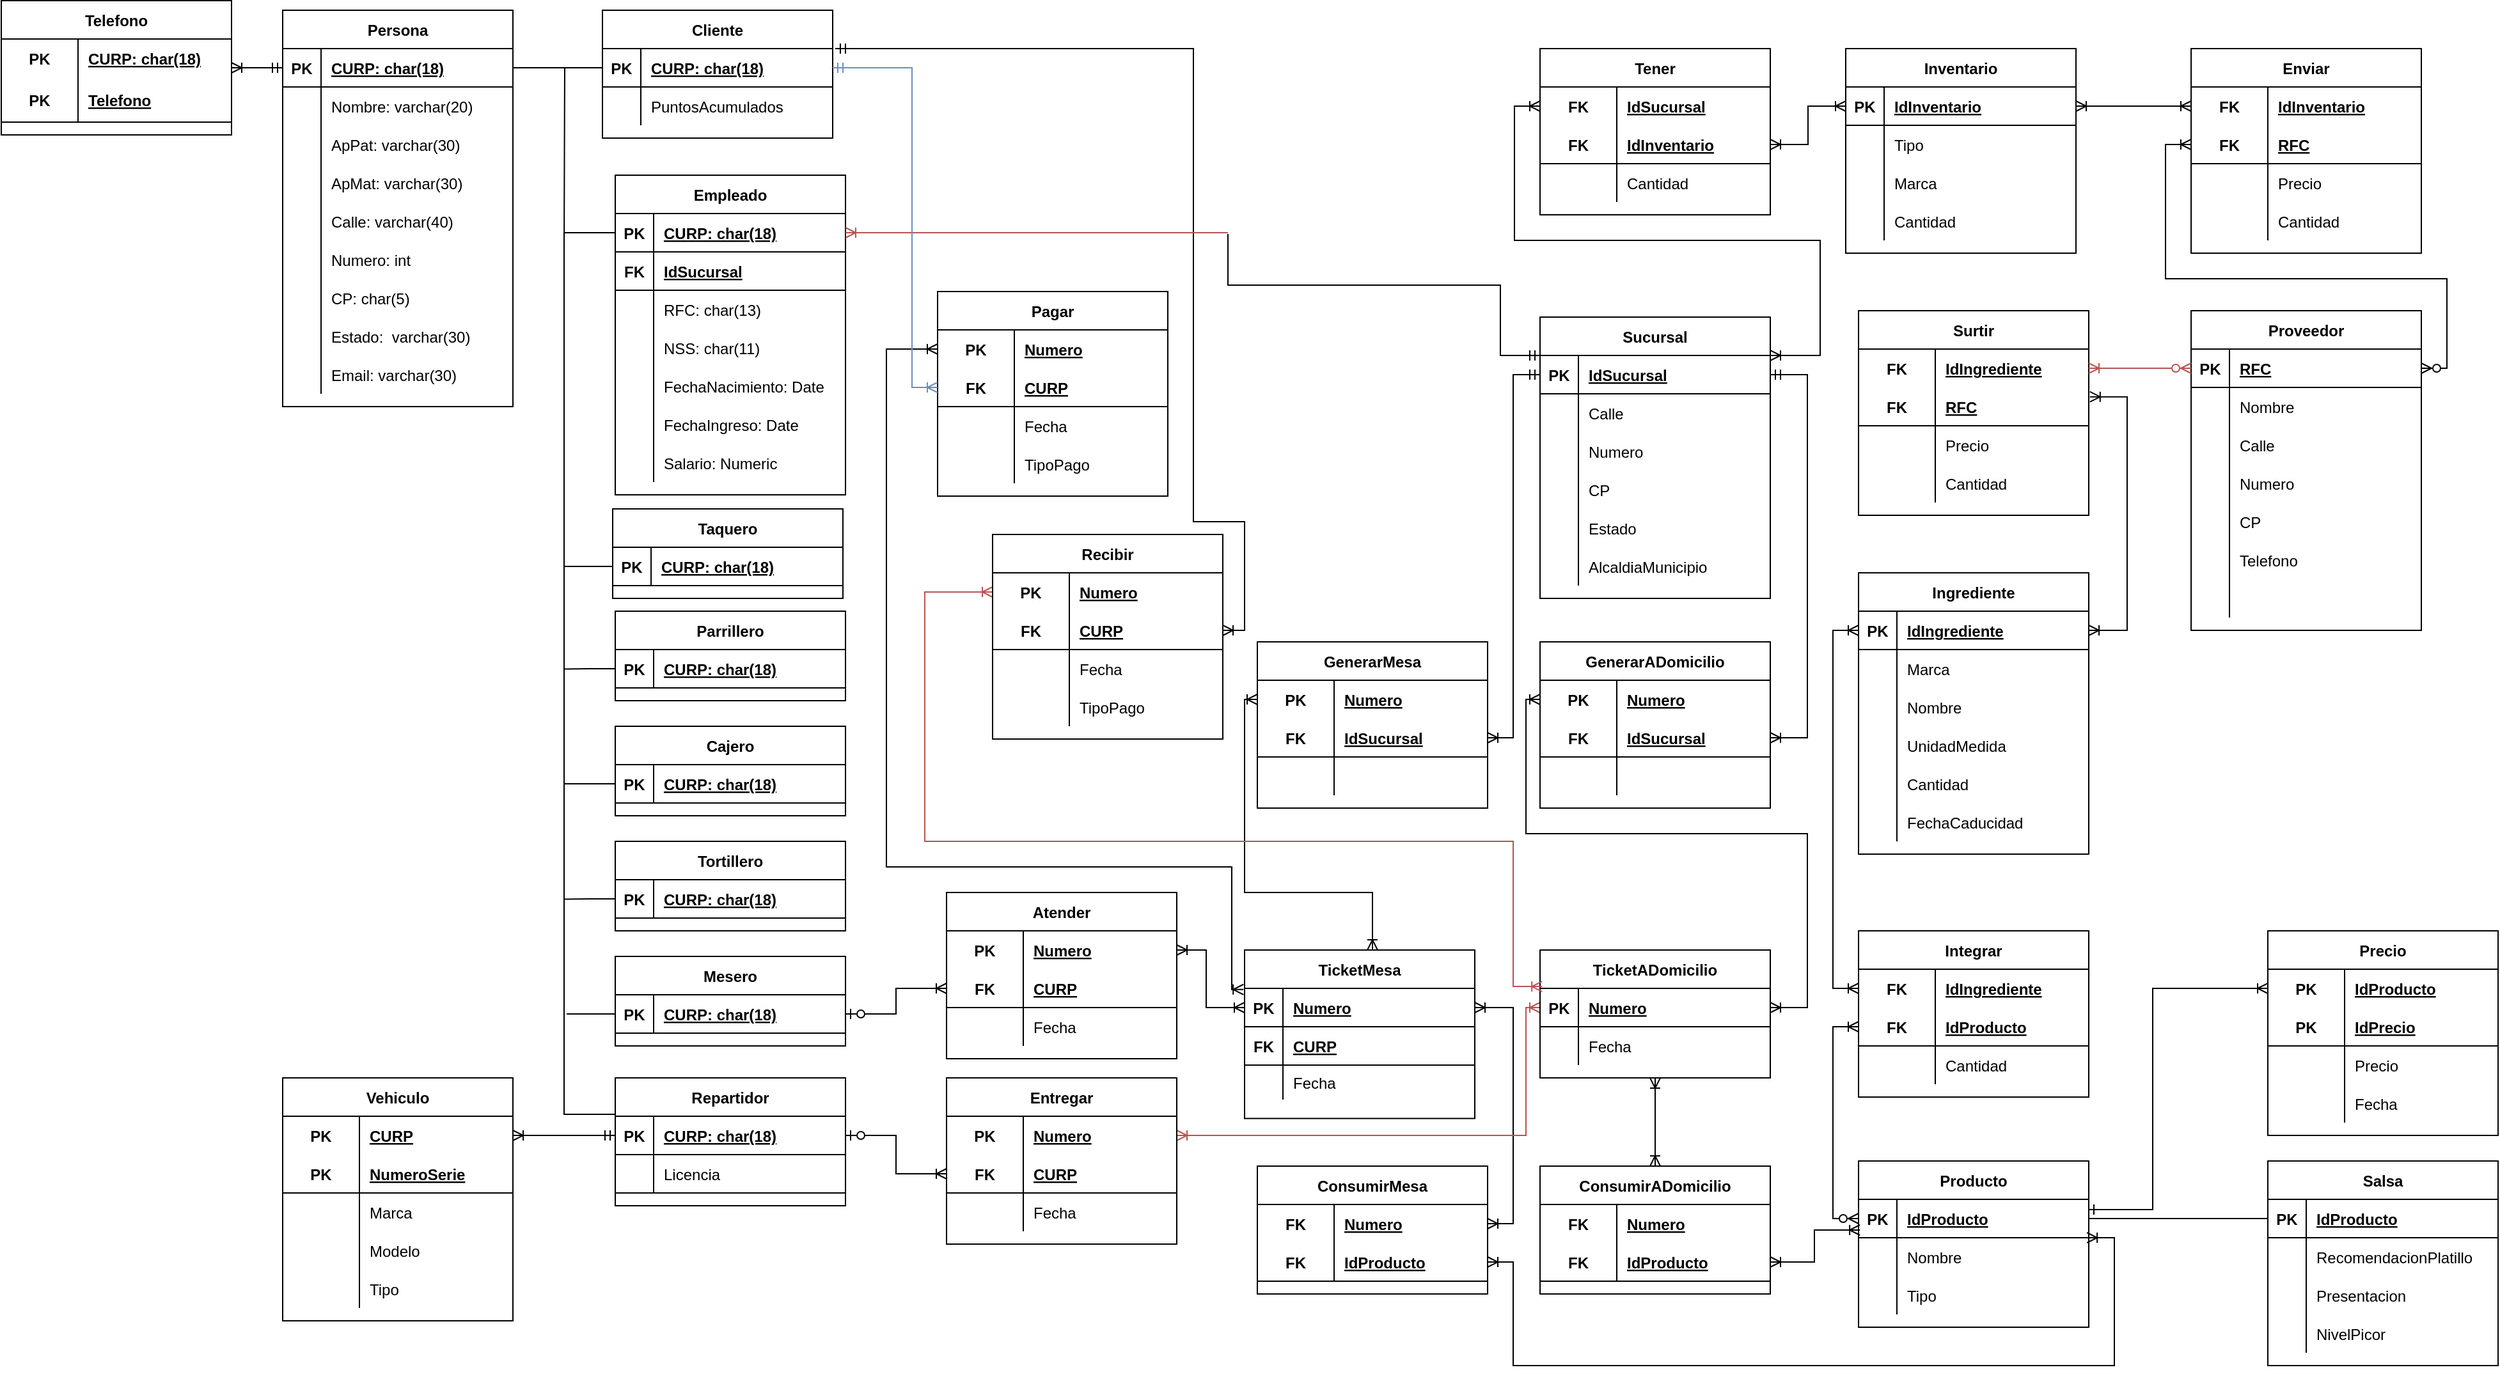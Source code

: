 <mxfile version="19.0.2" type="google"><diagram id="knTBXEYI6md-FWFxCiR1" name="Página-1"><mxGraphModel grid="0" page="1" gridSize="10" guides="1" tooltips="1" connect="1" arrows="1" fold="1" pageScale="1" pageWidth="827" pageHeight="1169" math="0" shadow="0"><root><mxCell id="0"/><mxCell id="1" parent="0"/><mxCell id="AU7KX6u2ahtavp0Vadk2-1" value="Persona" style="shape=table;startSize=30;container=1;collapsible=1;childLayout=tableLayout;fixedRows=1;rowLines=0;fontStyle=1;align=center;resizeLast=1;" vertex="1" parent="1"><mxGeometry x="98" y="180" width="180" height="310" as="geometry"/></mxCell><mxCell id="AU7KX6u2ahtavp0Vadk2-2" value="" style="shape=partialRectangle;collapsible=0;dropTarget=0;pointerEvents=0;fillColor=none;top=0;left=0;bottom=1;right=0;points=[[0,0.5],[1,0.5]];portConstraint=eastwest;" vertex="1" parent="AU7KX6u2ahtavp0Vadk2-1"><mxGeometry y="30" width="180" height="30" as="geometry"/></mxCell><mxCell id="AU7KX6u2ahtavp0Vadk2-3" value="PK" style="shape=partialRectangle;connectable=0;fillColor=none;top=0;left=0;bottom=0;right=0;fontStyle=1;overflow=hidden;" vertex="1" parent="AU7KX6u2ahtavp0Vadk2-2"><mxGeometry width="30" height="30" as="geometry"><mxRectangle width="30" height="30" as="alternateBounds"/></mxGeometry></mxCell><mxCell id="AU7KX6u2ahtavp0Vadk2-4" value="CURP: char(18)" style="shape=partialRectangle;connectable=0;fillColor=none;top=0;left=0;bottom=0;right=0;align=left;spacingLeft=6;fontStyle=5;overflow=hidden;" vertex="1" parent="AU7KX6u2ahtavp0Vadk2-2"><mxGeometry x="30" width="150" height="30" as="geometry"><mxRectangle width="150" height="30" as="alternateBounds"/></mxGeometry></mxCell><mxCell id="AU7KX6u2ahtavp0Vadk2-5" value="" style="shape=partialRectangle;collapsible=0;dropTarget=0;pointerEvents=0;fillColor=none;top=0;left=0;bottom=0;right=0;points=[[0,0.5],[1,0.5]];portConstraint=eastwest;" vertex="1" parent="AU7KX6u2ahtavp0Vadk2-1"><mxGeometry y="60" width="180" height="30" as="geometry"/></mxCell><mxCell id="AU7KX6u2ahtavp0Vadk2-6" value="" style="shape=partialRectangle;connectable=0;fillColor=none;top=0;left=0;bottom=0;right=0;editable=1;overflow=hidden;" vertex="1" parent="AU7KX6u2ahtavp0Vadk2-5"><mxGeometry width="30" height="30" as="geometry"><mxRectangle width="30" height="30" as="alternateBounds"/></mxGeometry></mxCell><mxCell id="AU7KX6u2ahtavp0Vadk2-7" value="Nombre: varchar(20)" style="shape=partialRectangle;connectable=0;fillColor=none;top=0;left=0;bottom=0;right=0;align=left;spacingLeft=6;overflow=hidden;" vertex="1" parent="AU7KX6u2ahtavp0Vadk2-5"><mxGeometry x="30" width="150" height="30" as="geometry"><mxRectangle width="150" height="30" as="alternateBounds"/></mxGeometry></mxCell><mxCell id="AU7KX6u2ahtavp0Vadk2-8" value="" style="shape=partialRectangle;collapsible=0;dropTarget=0;pointerEvents=0;fillColor=none;top=0;left=0;bottom=0;right=0;points=[[0,0.5],[1,0.5]];portConstraint=eastwest;" vertex="1" parent="AU7KX6u2ahtavp0Vadk2-1"><mxGeometry y="90" width="180" height="30" as="geometry"/></mxCell><mxCell id="AU7KX6u2ahtavp0Vadk2-9" value="" style="shape=partialRectangle;connectable=0;fillColor=none;top=0;left=0;bottom=0;right=0;editable=1;overflow=hidden;" vertex="1" parent="AU7KX6u2ahtavp0Vadk2-8"><mxGeometry width="30" height="30" as="geometry"><mxRectangle width="30" height="30" as="alternateBounds"/></mxGeometry></mxCell><mxCell id="AU7KX6u2ahtavp0Vadk2-10" value="ApPat: varchar(30)" style="shape=partialRectangle;connectable=0;fillColor=none;top=0;left=0;bottom=0;right=0;align=left;spacingLeft=6;overflow=hidden;" vertex="1" parent="AU7KX6u2ahtavp0Vadk2-8"><mxGeometry x="30" width="150" height="30" as="geometry"><mxRectangle width="150" height="30" as="alternateBounds"/></mxGeometry></mxCell><mxCell id="AU7KX6u2ahtavp0Vadk2-11" value="" style="shape=partialRectangle;collapsible=0;dropTarget=0;pointerEvents=0;fillColor=none;top=0;left=0;bottom=0;right=0;points=[[0,0.5],[1,0.5]];portConstraint=eastwest;" vertex="1" parent="AU7KX6u2ahtavp0Vadk2-1"><mxGeometry y="120" width="180" height="30" as="geometry"/></mxCell><mxCell id="AU7KX6u2ahtavp0Vadk2-12" value="" style="shape=partialRectangle;connectable=0;fillColor=none;top=0;left=0;bottom=0;right=0;editable=1;overflow=hidden;" vertex="1" parent="AU7KX6u2ahtavp0Vadk2-11"><mxGeometry width="30" height="30" as="geometry"><mxRectangle width="30" height="30" as="alternateBounds"/></mxGeometry></mxCell><mxCell id="AU7KX6u2ahtavp0Vadk2-13" value="ApMat: varchar(30)" style="shape=partialRectangle;connectable=0;fillColor=none;top=0;left=0;bottom=0;right=0;align=left;spacingLeft=6;overflow=hidden;" vertex="1" parent="AU7KX6u2ahtavp0Vadk2-11"><mxGeometry x="30" width="150" height="30" as="geometry"><mxRectangle width="150" height="30" as="alternateBounds"/></mxGeometry></mxCell><mxCell id="AU7KX6u2ahtavp0Vadk2-14" style="shape=partialRectangle;collapsible=0;dropTarget=0;pointerEvents=0;fillColor=none;top=0;left=0;bottom=0;right=0;points=[[0,0.5],[1,0.5]];portConstraint=eastwest;" vertex="1" parent="AU7KX6u2ahtavp0Vadk2-1"><mxGeometry y="150" width="180" height="30" as="geometry"/></mxCell><mxCell id="AU7KX6u2ahtavp0Vadk2-15" style="shape=partialRectangle;connectable=0;fillColor=none;top=0;left=0;bottom=0;right=0;editable=1;overflow=hidden;" vertex="1" parent="AU7KX6u2ahtavp0Vadk2-14"><mxGeometry width="30" height="30" as="geometry"><mxRectangle width="30" height="30" as="alternateBounds"/></mxGeometry></mxCell><mxCell id="AU7KX6u2ahtavp0Vadk2-16" value="Calle: varchar(40)" style="shape=partialRectangle;connectable=0;fillColor=none;top=0;left=0;bottom=0;right=0;align=left;spacingLeft=6;overflow=hidden;" vertex="1" parent="AU7KX6u2ahtavp0Vadk2-14"><mxGeometry x="30" width="150" height="30" as="geometry"><mxRectangle width="150" height="30" as="alternateBounds"/></mxGeometry></mxCell><mxCell id="AU7KX6u2ahtavp0Vadk2-17" style="shape=partialRectangle;collapsible=0;dropTarget=0;pointerEvents=0;fillColor=none;top=0;left=0;bottom=0;right=0;points=[[0,0.5],[1,0.5]];portConstraint=eastwest;" vertex="1" parent="AU7KX6u2ahtavp0Vadk2-1"><mxGeometry y="180" width="180" height="30" as="geometry"/></mxCell><mxCell id="AU7KX6u2ahtavp0Vadk2-18" style="shape=partialRectangle;connectable=0;fillColor=none;top=0;left=0;bottom=0;right=0;editable=1;overflow=hidden;" vertex="1" parent="AU7KX6u2ahtavp0Vadk2-17"><mxGeometry width="30" height="30" as="geometry"><mxRectangle width="30" height="30" as="alternateBounds"/></mxGeometry></mxCell><mxCell id="AU7KX6u2ahtavp0Vadk2-19" value="Numero: int" style="shape=partialRectangle;connectable=0;fillColor=none;top=0;left=0;bottom=0;right=0;align=left;spacingLeft=6;overflow=hidden;" vertex="1" parent="AU7KX6u2ahtavp0Vadk2-17"><mxGeometry x="30" width="150" height="30" as="geometry"><mxRectangle width="150" height="30" as="alternateBounds"/></mxGeometry></mxCell><mxCell id="AU7KX6u2ahtavp0Vadk2-20" style="shape=partialRectangle;collapsible=0;dropTarget=0;pointerEvents=0;fillColor=none;top=0;left=0;bottom=0;right=0;points=[[0,0.5],[1,0.5]];portConstraint=eastwest;" vertex="1" parent="AU7KX6u2ahtavp0Vadk2-1"><mxGeometry y="210" width="180" height="30" as="geometry"/></mxCell><mxCell id="AU7KX6u2ahtavp0Vadk2-21" style="shape=partialRectangle;connectable=0;fillColor=none;top=0;left=0;bottom=0;right=0;editable=1;overflow=hidden;" vertex="1" parent="AU7KX6u2ahtavp0Vadk2-20"><mxGeometry width="30" height="30" as="geometry"><mxRectangle width="30" height="30" as="alternateBounds"/></mxGeometry></mxCell><mxCell id="AU7KX6u2ahtavp0Vadk2-22" value="CP: char(5)" style="shape=partialRectangle;connectable=0;fillColor=none;top=0;left=0;bottom=0;right=0;align=left;spacingLeft=6;overflow=hidden;" vertex="1" parent="AU7KX6u2ahtavp0Vadk2-20"><mxGeometry x="30" width="150" height="30" as="geometry"><mxRectangle width="150" height="30" as="alternateBounds"/></mxGeometry></mxCell><mxCell id="AU7KX6u2ahtavp0Vadk2-23" style="shape=partialRectangle;collapsible=0;dropTarget=0;pointerEvents=0;fillColor=none;top=0;left=0;bottom=0;right=0;points=[[0,0.5],[1,0.5]];portConstraint=eastwest;" vertex="1" parent="AU7KX6u2ahtavp0Vadk2-1"><mxGeometry y="240" width="180" height="30" as="geometry"/></mxCell><mxCell id="AU7KX6u2ahtavp0Vadk2-24" style="shape=partialRectangle;connectable=0;fillColor=none;top=0;left=0;bottom=0;right=0;editable=1;overflow=hidden;" vertex="1" parent="AU7KX6u2ahtavp0Vadk2-23"><mxGeometry width="30" height="30" as="geometry"><mxRectangle width="30" height="30" as="alternateBounds"/></mxGeometry></mxCell><mxCell id="AU7KX6u2ahtavp0Vadk2-25" value="Estado:  varchar(30)" style="shape=partialRectangle;connectable=0;fillColor=none;top=0;left=0;bottom=0;right=0;align=left;spacingLeft=6;overflow=hidden;" vertex="1" parent="AU7KX6u2ahtavp0Vadk2-23"><mxGeometry x="30" width="150" height="30" as="geometry"><mxRectangle width="150" height="30" as="alternateBounds"/></mxGeometry></mxCell><mxCell id="AU7KX6u2ahtavp0Vadk2-26" style="shape=partialRectangle;collapsible=0;dropTarget=0;pointerEvents=0;fillColor=none;top=0;left=0;bottom=0;right=0;points=[[0,0.5],[1,0.5]];portConstraint=eastwest;" vertex="1" parent="AU7KX6u2ahtavp0Vadk2-1"><mxGeometry y="270" width="180" height="30" as="geometry"/></mxCell><mxCell id="AU7KX6u2ahtavp0Vadk2-27" style="shape=partialRectangle;connectable=0;fillColor=none;top=0;left=0;bottom=0;right=0;editable=1;overflow=hidden;" vertex="1" parent="AU7KX6u2ahtavp0Vadk2-26"><mxGeometry width="30" height="30" as="geometry"><mxRectangle width="30" height="30" as="alternateBounds"/></mxGeometry></mxCell><mxCell id="AU7KX6u2ahtavp0Vadk2-28" value="Email: varchar(30)" style="shape=partialRectangle;connectable=0;fillColor=none;top=0;left=0;bottom=0;right=0;align=left;spacingLeft=6;overflow=hidden;" vertex="1" parent="AU7KX6u2ahtavp0Vadk2-26"><mxGeometry x="30" width="150" height="30" as="geometry"><mxRectangle width="150" height="30" as="alternateBounds"/></mxGeometry></mxCell><mxCell id="AU7KX6u2ahtavp0Vadk2-29" style="edgeStyle=orthogonalEdgeStyle;rounded=0;orthogonalLoop=1;jettySize=auto;html=1;exitX=0;exitY=0.5;exitDx=0;exitDy=0;endArrow=ERoneToMany;endFill=0;startArrow=ERmandOne;startFill=0;" edge="1" parent="1" source="AU7KX6u2ahtavp0Vadk2-2" target="AU7KX6u2ahtavp0Vadk2-30"><mxGeometry relative="1" as="geometry"><mxPoint x="-32" y="225" as="targetPoint"/></mxGeometry></mxCell><mxCell id="AU7KX6u2ahtavp0Vadk2-30" value="Telefono" style="shape=table;startSize=30;container=1;collapsible=1;childLayout=tableLayout;fixedRows=1;rowLines=0;fontStyle=1;align=center;resizeLast=1;" vertex="1" parent="1"><mxGeometry x="-122" y="172.5" width="180" height="105" as="geometry"/></mxCell><mxCell id="AU7KX6u2ahtavp0Vadk2-31" value="" style="shape=partialRectangle;collapsible=0;dropTarget=0;pointerEvents=0;fillColor=none;top=0;left=0;bottom=0;right=0;points=[[0,0.5],[1,0.5]];portConstraint=eastwest;" vertex="1" parent="AU7KX6u2ahtavp0Vadk2-30"><mxGeometry y="30" width="180" height="30" as="geometry"/></mxCell><mxCell id="AU7KX6u2ahtavp0Vadk2-32" value="PK" style="shape=partialRectangle;connectable=0;fillColor=none;top=0;left=0;bottom=0;right=0;fontStyle=1;overflow=hidden;" vertex="1" parent="AU7KX6u2ahtavp0Vadk2-31"><mxGeometry width="60" height="30" as="geometry"><mxRectangle width="60" height="30" as="alternateBounds"/></mxGeometry></mxCell><mxCell id="AU7KX6u2ahtavp0Vadk2-33" value="CURP: char(18)" style="shape=partialRectangle;connectable=0;fillColor=none;top=0;left=0;bottom=0;right=0;align=left;spacingLeft=6;fontStyle=5;overflow=hidden;" vertex="1" parent="AU7KX6u2ahtavp0Vadk2-31"><mxGeometry x="60" width="120" height="30" as="geometry"><mxRectangle width="120" height="30" as="alternateBounds"/></mxGeometry></mxCell><mxCell id="AU7KX6u2ahtavp0Vadk2-34" value="" style="shape=partialRectangle;collapsible=0;dropTarget=0;pointerEvents=0;fillColor=none;top=0;left=0;bottom=1;right=0;points=[[0,0.5],[1,0.5]];portConstraint=eastwest;" vertex="1" parent="AU7KX6u2ahtavp0Vadk2-30"><mxGeometry y="60" width="180" height="35" as="geometry"/></mxCell><mxCell id="AU7KX6u2ahtavp0Vadk2-35" value="PK" style="shape=partialRectangle;connectable=0;fillColor=none;top=0;left=0;bottom=0;right=0;fontStyle=1;overflow=hidden;" vertex="1" parent="AU7KX6u2ahtavp0Vadk2-34"><mxGeometry width="60" height="35" as="geometry"><mxRectangle width="60" height="35" as="alternateBounds"/></mxGeometry></mxCell><mxCell id="AU7KX6u2ahtavp0Vadk2-36" value="Telefono" style="shape=partialRectangle;connectable=0;fillColor=none;top=0;left=0;bottom=0;right=0;align=left;spacingLeft=6;fontStyle=5;overflow=hidden;" vertex="1" parent="AU7KX6u2ahtavp0Vadk2-34"><mxGeometry x="60" width="120" height="35" as="geometry"><mxRectangle width="120" height="35" as="alternateBounds"/></mxGeometry></mxCell><mxCell id="AU7KX6u2ahtavp0Vadk2-37" style="edgeStyle=orthogonalEdgeStyle;rounded=0;orthogonalLoop=1;jettySize=auto;html=1;entryX=1;entryY=0.5;entryDx=0;entryDy=0;startArrow=ERmandOne;startFill=0;endArrow=ERoneToMany;endFill=0;exitX=1.011;exitY=0;exitDx=0;exitDy=0;exitPerimeter=0;" edge="1" parent="1" source="AU7KX6u2ahtavp0Vadk2-39" target="AU7KX6u2ahtavp0Vadk2-403"><mxGeometry relative="1" as="geometry"><Array as="points"><mxPoint x="810" y="210"/><mxPoint x="810" y="580"/><mxPoint x="850" y="580"/><mxPoint x="850" y="665"/></Array></mxGeometry></mxCell><mxCell id="AU7KX6u2ahtavp0Vadk2-38" value="Cliente" style="shape=table;startSize=30;container=1;collapsible=1;childLayout=tableLayout;fixedRows=1;rowLines=0;fontStyle=1;align=center;resizeLast=1;" vertex="1" parent="1"><mxGeometry x="348" y="180" width="180" height="100" as="geometry"/></mxCell><mxCell id="AU7KX6u2ahtavp0Vadk2-39" value="" style="shape=partialRectangle;collapsible=0;dropTarget=0;pointerEvents=0;fillColor=none;top=0;left=0;bottom=1;right=0;points=[[0,0.5],[1,0.5]];portConstraint=eastwest;" vertex="1" parent="AU7KX6u2ahtavp0Vadk2-38"><mxGeometry y="30" width="180" height="30" as="geometry"/></mxCell><mxCell id="AU7KX6u2ahtavp0Vadk2-40" value="PK" style="shape=partialRectangle;connectable=0;fillColor=none;top=0;left=0;bottom=0;right=0;fontStyle=1;overflow=hidden;" vertex="1" parent="AU7KX6u2ahtavp0Vadk2-39"><mxGeometry width="30" height="30" as="geometry"><mxRectangle width="30" height="30" as="alternateBounds"/></mxGeometry></mxCell><mxCell id="AU7KX6u2ahtavp0Vadk2-41" value="CURP: char(18)" style="shape=partialRectangle;connectable=0;fillColor=none;top=0;left=0;bottom=0;right=0;align=left;spacingLeft=6;fontStyle=5;overflow=hidden;" vertex="1" parent="AU7KX6u2ahtavp0Vadk2-39"><mxGeometry x="30" width="150" height="30" as="geometry"><mxRectangle width="150" height="30" as="alternateBounds"/></mxGeometry></mxCell><mxCell id="AU7KX6u2ahtavp0Vadk2-42" value="" style="shape=partialRectangle;collapsible=0;dropTarget=0;pointerEvents=0;fillColor=none;top=0;left=0;bottom=0;right=0;points=[[0,0.5],[1,0.5]];portConstraint=eastwest;" vertex="1" parent="AU7KX6u2ahtavp0Vadk2-38"><mxGeometry y="60" width="180" height="30" as="geometry"/></mxCell><mxCell id="AU7KX6u2ahtavp0Vadk2-43" value="" style="shape=partialRectangle;connectable=0;fillColor=none;top=0;left=0;bottom=0;right=0;editable=1;overflow=hidden;" vertex="1" parent="AU7KX6u2ahtavp0Vadk2-42"><mxGeometry width="30" height="30" as="geometry"><mxRectangle width="30" height="30" as="alternateBounds"/></mxGeometry></mxCell><mxCell id="AU7KX6u2ahtavp0Vadk2-44" value="PuntosAcumulados" style="shape=partialRectangle;connectable=0;fillColor=none;top=0;left=0;bottom=0;right=0;align=left;spacingLeft=6;overflow=hidden;" vertex="1" parent="AU7KX6u2ahtavp0Vadk2-42"><mxGeometry x="30" width="150" height="30" as="geometry"><mxRectangle width="150" height="30" as="alternateBounds"/></mxGeometry></mxCell><mxCell id="AU7KX6u2ahtavp0Vadk2-45" value="Empleado" style="shape=table;startSize=30;container=1;collapsible=1;childLayout=tableLayout;fixedRows=1;rowLines=0;fontStyle=1;align=center;resizeLast=1;" vertex="1" parent="1"><mxGeometry x="358" y="309" width="180" height="250" as="geometry"/></mxCell><mxCell id="AU7KX6u2ahtavp0Vadk2-46" value="" style="shape=partialRectangle;collapsible=0;dropTarget=0;pointerEvents=0;fillColor=none;top=0;left=0;bottom=1;right=0;points=[[0,0.5],[1,0.5]];portConstraint=eastwest;" vertex="1" parent="AU7KX6u2ahtavp0Vadk2-45"><mxGeometry y="30" width="180" height="30" as="geometry"/></mxCell><mxCell id="AU7KX6u2ahtavp0Vadk2-47" value="PK" style="shape=partialRectangle;connectable=0;fillColor=none;top=0;left=0;bottom=0;right=0;fontStyle=1;overflow=hidden;" vertex="1" parent="AU7KX6u2ahtavp0Vadk2-46"><mxGeometry width="30" height="30" as="geometry"><mxRectangle width="30" height="30" as="alternateBounds"/></mxGeometry></mxCell><mxCell id="AU7KX6u2ahtavp0Vadk2-48" value="CURP: char(18)" style="shape=partialRectangle;connectable=0;fillColor=none;top=0;left=0;bottom=0;right=0;align=left;spacingLeft=6;fontStyle=5;overflow=hidden;" vertex="1" parent="AU7KX6u2ahtavp0Vadk2-46"><mxGeometry x="30" width="150" height="30" as="geometry"><mxRectangle width="150" height="30" as="alternateBounds"/></mxGeometry></mxCell><mxCell id="R8eCel36S7hpVsedTUks-27" style="shape=partialRectangle;collapsible=0;dropTarget=0;pointerEvents=0;fillColor=none;top=0;left=0;bottom=1;right=0;points=[[0,0.5],[1,0.5]];portConstraint=eastwest;" vertex="1" parent="AU7KX6u2ahtavp0Vadk2-45"><mxGeometry y="60" width="180" height="30" as="geometry"/></mxCell><mxCell id="R8eCel36S7hpVsedTUks-28" value="FK" style="shape=partialRectangle;connectable=0;fillColor=none;top=0;left=0;bottom=0;right=0;fontStyle=1;overflow=hidden;" vertex="1" parent="R8eCel36S7hpVsedTUks-27"><mxGeometry width="30" height="30" as="geometry"><mxRectangle width="30" height="30" as="alternateBounds"/></mxGeometry></mxCell><mxCell id="R8eCel36S7hpVsedTUks-29" value="IdSucursal" style="shape=partialRectangle;connectable=0;fillColor=none;top=0;left=0;bottom=0;right=0;align=left;spacingLeft=6;fontStyle=5;overflow=hidden;" vertex="1" parent="R8eCel36S7hpVsedTUks-27"><mxGeometry x="30" width="150" height="30" as="geometry"><mxRectangle width="150" height="30" as="alternateBounds"/></mxGeometry></mxCell><mxCell id="AU7KX6u2ahtavp0Vadk2-49" value="" style="shape=partialRectangle;collapsible=0;dropTarget=0;pointerEvents=0;fillColor=none;top=0;left=0;bottom=0;right=0;points=[[0,0.5],[1,0.5]];portConstraint=eastwest;" vertex="1" parent="AU7KX6u2ahtavp0Vadk2-45"><mxGeometry y="90" width="180" height="30" as="geometry"/></mxCell><mxCell id="AU7KX6u2ahtavp0Vadk2-50" value="" style="shape=partialRectangle;connectable=0;fillColor=none;top=0;left=0;bottom=0;right=0;editable=1;overflow=hidden;" vertex="1" parent="AU7KX6u2ahtavp0Vadk2-49"><mxGeometry width="30" height="30" as="geometry"><mxRectangle width="30" height="30" as="alternateBounds"/></mxGeometry></mxCell><mxCell id="AU7KX6u2ahtavp0Vadk2-51" value="RFC: char(13)" style="shape=partialRectangle;connectable=0;fillColor=none;top=0;left=0;bottom=0;right=0;align=left;spacingLeft=6;overflow=hidden;" vertex="1" parent="AU7KX6u2ahtavp0Vadk2-49"><mxGeometry x="30" width="150" height="30" as="geometry"><mxRectangle width="150" height="30" as="alternateBounds"/></mxGeometry></mxCell><mxCell id="AU7KX6u2ahtavp0Vadk2-52" value="" style="shape=partialRectangle;collapsible=0;dropTarget=0;pointerEvents=0;fillColor=none;top=0;left=0;bottom=0;right=0;points=[[0,0.5],[1,0.5]];portConstraint=eastwest;" vertex="1" parent="AU7KX6u2ahtavp0Vadk2-45"><mxGeometry y="120" width="180" height="30" as="geometry"/></mxCell><mxCell id="AU7KX6u2ahtavp0Vadk2-53" value="" style="shape=partialRectangle;connectable=0;fillColor=none;top=0;left=0;bottom=0;right=0;editable=1;overflow=hidden;" vertex="1" parent="AU7KX6u2ahtavp0Vadk2-52"><mxGeometry width="30" height="30" as="geometry"><mxRectangle width="30" height="30" as="alternateBounds"/></mxGeometry></mxCell><mxCell id="AU7KX6u2ahtavp0Vadk2-54" value="NSS: char(11)" style="shape=partialRectangle;connectable=0;fillColor=none;top=0;left=0;bottom=0;right=0;align=left;spacingLeft=6;overflow=hidden;" vertex="1" parent="AU7KX6u2ahtavp0Vadk2-52"><mxGeometry x="30" width="150" height="30" as="geometry"><mxRectangle width="150" height="30" as="alternateBounds"/></mxGeometry></mxCell><mxCell id="AU7KX6u2ahtavp0Vadk2-55" value="" style="shape=partialRectangle;collapsible=0;dropTarget=0;pointerEvents=0;fillColor=none;top=0;left=0;bottom=0;right=0;points=[[0,0.5],[1,0.5]];portConstraint=eastwest;" vertex="1" parent="AU7KX6u2ahtavp0Vadk2-45"><mxGeometry y="150" width="180" height="30" as="geometry"/></mxCell><mxCell id="AU7KX6u2ahtavp0Vadk2-56" value="" style="shape=partialRectangle;connectable=0;fillColor=none;top=0;left=0;bottom=0;right=0;editable=1;overflow=hidden;" vertex="1" parent="AU7KX6u2ahtavp0Vadk2-55"><mxGeometry width="30" height="30" as="geometry"><mxRectangle width="30" height="30" as="alternateBounds"/></mxGeometry></mxCell><mxCell id="AU7KX6u2ahtavp0Vadk2-57" value="FechaNacimiento: Date" style="shape=partialRectangle;connectable=0;fillColor=none;top=0;left=0;bottom=0;right=0;align=left;spacingLeft=6;overflow=hidden;" vertex="1" parent="AU7KX6u2ahtavp0Vadk2-55"><mxGeometry x="30" width="150" height="30" as="geometry"><mxRectangle width="150" height="30" as="alternateBounds"/></mxGeometry></mxCell><mxCell id="AU7KX6u2ahtavp0Vadk2-58" style="shape=partialRectangle;collapsible=0;dropTarget=0;pointerEvents=0;fillColor=none;top=0;left=0;bottom=0;right=0;points=[[0,0.5],[1,0.5]];portConstraint=eastwest;" vertex="1" parent="AU7KX6u2ahtavp0Vadk2-45"><mxGeometry y="180" width="180" height="30" as="geometry"/></mxCell><mxCell id="AU7KX6u2ahtavp0Vadk2-59" style="shape=partialRectangle;connectable=0;fillColor=none;top=0;left=0;bottom=0;right=0;editable=1;overflow=hidden;" vertex="1" parent="AU7KX6u2ahtavp0Vadk2-58"><mxGeometry width="30" height="30" as="geometry"><mxRectangle width="30" height="30" as="alternateBounds"/></mxGeometry></mxCell><mxCell id="AU7KX6u2ahtavp0Vadk2-60" value="FechaIngreso: Date" style="shape=partialRectangle;connectable=0;fillColor=none;top=0;left=0;bottom=0;right=0;align=left;spacingLeft=6;overflow=hidden;" vertex="1" parent="AU7KX6u2ahtavp0Vadk2-58"><mxGeometry x="30" width="150" height="30" as="geometry"><mxRectangle width="150" height="30" as="alternateBounds"/></mxGeometry></mxCell><mxCell id="AU7KX6u2ahtavp0Vadk2-61" style="shape=partialRectangle;collapsible=0;dropTarget=0;pointerEvents=0;fillColor=none;top=0;left=0;bottom=0;right=0;points=[[0,0.5],[1,0.5]];portConstraint=eastwest;" vertex="1" parent="AU7KX6u2ahtavp0Vadk2-45"><mxGeometry y="210" width="180" height="30" as="geometry"/></mxCell><mxCell id="AU7KX6u2ahtavp0Vadk2-62" style="shape=partialRectangle;connectable=0;fillColor=none;top=0;left=0;bottom=0;right=0;editable=1;overflow=hidden;" vertex="1" parent="AU7KX6u2ahtavp0Vadk2-61"><mxGeometry width="30" height="30" as="geometry"><mxRectangle width="30" height="30" as="alternateBounds"/></mxGeometry></mxCell><mxCell id="AU7KX6u2ahtavp0Vadk2-63" value="Salario: Numeric" style="shape=partialRectangle;connectable=0;fillColor=none;top=0;left=0;bottom=0;right=0;align=left;spacingLeft=6;overflow=hidden;" vertex="1" parent="AU7KX6u2ahtavp0Vadk2-61"><mxGeometry x="30" width="150" height="30" as="geometry"><mxRectangle width="150" height="30" as="alternateBounds"/></mxGeometry></mxCell><mxCell id="AU7KX6u2ahtavp0Vadk2-64" value="Taquero" style="shape=table;startSize=30;container=1;collapsible=1;childLayout=tableLayout;fixedRows=1;rowLines=0;fontStyle=1;align=center;resizeLast=1;" vertex="1" parent="1"><mxGeometry x="356" y="570" width="180" height="70" as="geometry"/></mxCell><mxCell id="AU7KX6u2ahtavp0Vadk2-65" value="" style="shape=partialRectangle;collapsible=0;dropTarget=0;pointerEvents=0;fillColor=none;top=0;left=0;bottom=1;right=0;points=[[0,0.5],[1,0.5]];portConstraint=eastwest;" vertex="1" parent="AU7KX6u2ahtavp0Vadk2-64"><mxGeometry y="30" width="180" height="30" as="geometry"/></mxCell><mxCell id="AU7KX6u2ahtavp0Vadk2-66" value="PK" style="shape=partialRectangle;connectable=0;fillColor=none;top=0;left=0;bottom=0;right=0;fontStyle=1;overflow=hidden;" vertex="1" parent="AU7KX6u2ahtavp0Vadk2-65"><mxGeometry width="30" height="30" as="geometry"><mxRectangle width="30" height="30" as="alternateBounds"/></mxGeometry></mxCell><mxCell id="AU7KX6u2ahtavp0Vadk2-67" value="CURP: char(18)" style="shape=partialRectangle;connectable=0;fillColor=none;top=0;left=0;bottom=0;right=0;align=left;spacingLeft=6;fontStyle=5;overflow=hidden;" vertex="1" parent="AU7KX6u2ahtavp0Vadk2-65"><mxGeometry x="30" width="150" height="30" as="geometry"><mxRectangle width="150" height="30" as="alternateBounds"/></mxGeometry></mxCell><mxCell id="AU7KX6u2ahtavp0Vadk2-68" value="Parrillero" style="shape=table;startSize=30;container=1;collapsible=1;childLayout=tableLayout;fixedRows=1;rowLines=0;fontStyle=1;align=center;resizeLast=1;" vertex="1" parent="1"><mxGeometry x="358" y="650" width="180" height="70" as="geometry"/></mxCell><mxCell id="AU7KX6u2ahtavp0Vadk2-69" value="" style="shape=partialRectangle;collapsible=0;dropTarget=0;pointerEvents=0;fillColor=none;top=0;left=0;bottom=1;right=0;points=[[0,0.5],[1,0.5]];portConstraint=eastwest;" vertex="1" parent="AU7KX6u2ahtavp0Vadk2-68"><mxGeometry y="30" width="180" height="30" as="geometry"/></mxCell><mxCell id="AU7KX6u2ahtavp0Vadk2-70" value="PK" style="shape=partialRectangle;connectable=0;fillColor=none;top=0;left=0;bottom=0;right=0;fontStyle=1;overflow=hidden;" vertex="1" parent="AU7KX6u2ahtavp0Vadk2-69"><mxGeometry width="30" height="30" as="geometry"><mxRectangle width="30" height="30" as="alternateBounds"/></mxGeometry></mxCell><mxCell id="AU7KX6u2ahtavp0Vadk2-71" value="CURP: char(18)" style="shape=partialRectangle;connectable=0;fillColor=none;top=0;left=0;bottom=0;right=0;align=left;spacingLeft=6;fontStyle=5;overflow=hidden;" vertex="1" parent="AU7KX6u2ahtavp0Vadk2-69"><mxGeometry x="30" width="150" height="30" as="geometry"><mxRectangle width="150" height="30" as="alternateBounds"/></mxGeometry></mxCell><mxCell id="AU7KX6u2ahtavp0Vadk2-72" value="Cajero" style="shape=table;startSize=30;container=1;collapsible=1;childLayout=tableLayout;fixedRows=1;rowLines=0;fontStyle=1;align=center;resizeLast=1;" vertex="1" parent="1"><mxGeometry x="358" y="740" width="180" height="70" as="geometry"/></mxCell><mxCell id="AU7KX6u2ahtavp0Vadk2-73" value="" style="shape=partialRectangle;collapsible=0;dropTarget=0;pointerEvents=0;fillColor=none;top=0;left=0;bottom=1;right=0;points=[[0,0.5],[1,0.5]];portConstraint=eastwest;" vertex="1" parent="AU7KX6u2ahtavp0Vadk2-72"><mxGeometry y="30" width="180" height="30" as="geometry"/></mxCell><mxCell id="AU7KX6u2ahtavp0Vadk2-74" value="PK" style="shape=partialRectangle;connectable=0;fillColor=none;top=0;left=0;bottom=0;right=0;fontStyle=1;overflow=hidden;" vertex="1" parent="AU7KX6u2ahtavp0Vadk2-73"><mxGeometry width="30" height="30" as="geometry"><mxRectangle width="30" height="30" as="alternateBounds"/></mxGeometry></mxCell><mxCell id="AU7KX6u2ahtavp0Vadk2-75" value="CURP: char(18)" style="shape=partialRectangle;connectable=0;fillColor=none;top=0;left=0;bottom=0;right=0;align=left;spacingLeft=6;fontStyle=5;overflow=hidden;" vertex="1" parent="AU7KX6u2ahtavp0Vadk2-73"><mxGeometry x="30" width="150" height="30" as="geometry"><mxRectangle width="150" height="30" as="alternateBounds"/></mxGeometry></mxCell><mxCell id="AU7KX6u2ahtavp0Vadk2-76" value="Tortillero" style="shape=table;startSize=30;container=1;collapsible=1;childLayout=tableLayout;fixedRows=1;rowLines=0;fontStyle=1;align=center;resizeLast=1;" vertex="1" parent="1"><mxGeometry x="358" y="830" width="180" height="70" as="geometry"/></mxCell><mxCell id="AU7KX6u2ahtavp0Vadk2-77" value="" style="shape=partialRectangle;collapsible=0;dropTarget=0;pointerEvents=0;fillColor=none;top=0;left=0;bottom=1;right=0;points=[[0,0.5],[1,0.5]];portConstraint=eastwest;" vertex="1" parent="AU7KX6u2ahtavp0Vadk2-76"><mxGeometry y="30" width="180" height="30" as="geometry"/></mxCell><mxCell id="AU7KX6u2ahtavp0Vadk2-78" value="PK" style="shape=partialRectangle;connectable=0;fillColor=none;top=0;left=0;bottom=0;right=0;fontStyle=1;overflow=hidden;" vertex="1" parent="AU7KX6u2ahtavp0Vadk2-77"><mxGeometry width="30" height="30" as="geometry"><mxRectangle width="30" height="30" as="alternateBounds"/></mxGeometry></mxCell><mxCell id="AU7KX6u2ahtavp0Vadk2-79" value="CURP: char(18)" style="shape=partialRectangle;connectable=0;fillColor=none;top=0;left=0;bottom=0;right=0;align=left;spacingLeft=6;fontStyle=5;overflow=hidden;" vertex="1" parent="AU7KX6u2ahtavp0Vadk2-77"><mxGeometry x="30" width="150" height="30" as="geometry"><mxRectangle width="150" height="30" as="alternateBounds"/></mxGeometry></mxCell><mxCell id="AU7KX6u2ahtavp0Vadk2-80" value="Mesero" style="shape=table;startSize=30;container=1;collapsible=1;childLayout=tableLayout;fixedRows=1;rowLines=0;fontStyle=1;align=center;resizeLast=1;" vertex="1" parent="1"><mxGeometry x="358" y="920" width="180" height="70" as="geometry"/></mxCell><mxCell id="AU7KX6u2ahtavp0Vadk2-81" value="" style="shape=partialRectangle;collapsible=0;dropTarget=0;pointerEvents=0;fillColor=none;top=0;left=0;bottom=1;right=0;points=[[0,0.5],[1,0.5]];portConstraint=eastwest;" vertex="1" parent="AU7KX6u2ahtavp0Vadk2-80"><mxGeometry y="30" width="180" height="30" as="geometry"/></mxCell><mxCell id="AU7KX6u2ahtavp0Vadk2-82" value="PK" style="shape=partialRectangle;connectable=0;fillColor=none;top=0;left=0;bottom=0;right=0;fontStyle=1;overflow=hidden;" vertex="1" parent="AU7KX6u2ahtavp0Vadk2-81"><mxGeometry width="30" height="30" as="geometry"><mxRectangle width="30" height="30" as="alternateBounds"/></mxGeometry></mxCell><mxCell id="AU7KX6u2ahtavp0Vadk2-83" value="CURP: char(18)" style="shape=partialRectangle;connectable=0;fillColor=none;top=0;left=0;bottom=0;right=0;align=left;spacingLeft=6;fontStyle=5;overflow=hidden;" vertex="1" parent="AU7KX6u2ahtavp0Vadk2-81"><mxGeometry x="30" width="150" height="30" as="geometry"><mxRectangle width="150" height="30" as="alternateBounds"/></mxGeometry></mxCell><mxCell id="AU7KX6u2ahtavp0Vadk2-84" value="Repartidor" style="shape=table;startSize=30;container=1;collapsible=1;childLayout=tableLayout;fixedRows=1;rowLines=0;fontStyle=1;align=center;resizeLast=1;" vertex="1" parent="1"><mxGeometry x="358" y="1015" width="180" height="100" as="geometry"/></mxCell><mxCell id="AU7KX6u2ahtavp0Vadk2-85" value="" style="shape=partialRectangle;collapsible=0;dropTarget=0;pointerEvents=0;fillColor=none;top=0;left=0;bottom=1;right=0;points=[[0,0.5],[1,0.5]];portConstraint=eastwest;" vertex="1" parent="AU7KX6u2ahtavp0Vadk2-84"><mxGeometry y="30" width="180" height="30" as="geometry"/></mxCell><mxCell id="AU7KX6u2ahtavp0Vadk2-86" value="PK" style="shape=partialRectangle;connectable=0;fillColor=none;top=0;left=0;bottom=0;right=0;fontStyle=1;overflow=hidden;" vertex="1" parent="AU7KX6u2ahtavp0Vadk2-85"><mxGeometry width="30" height="30" as="geometry"><mxRectangle width="30" height="30" as="alternateBounds"/></mxGeometry></mxCell><mxCell id="AU7KX6u2ahtavp0Vadk2-87" value="CURP: char(18)" style="shape=partialRectangle;connectable=0;fillColor=none;top=0;left=0;bottom=0;right=0;align=left;spacingLeft=6;fontStyle=5;overflow=hidden;" vertex="1" parent="AU7KX6u2ahtavp0Vadk2-85"><mxGeometry x="30" width="150" height="30" as="geometry"><mxRectangle width="150" height="30" as="alternateBounds"/></mxGeometry></mxCell><mxCell id="AU7KX6u2ahtavp0Vadk2-88" style="shape=partialRectangle;collapsible=0;dropTarget=0;pointerEvents=0;fillColor=none;top=0;left=0;bottom=1;right=0;points=[[0,0.5],[1,0.5]];portConstraint=eastwest;" vertex="1" parent="AU7KX6u2ahtavp0Vadk2-84"><mxGeometry y="60" width="180" height="30" as="geometry"/></mxCell><mxCell id="AU7KX6u2ahtavp0Vadk2-89" style="shape=partialRectangle;connectable=0;fillColor=none;top=0;left=0;bottom=0;right=0;fontStyle=1;overflow=hidden;" vertex="1" parent="AU7KX6u2ahtavp0Vadk2-88"><mxGeometry width="30" height="30" as="geometry"><mxRectangle width="30" height="30" as="alternateBounds"/></mxGeometry></mxCell><mxCell id="AU7KX6u2ahtavp0Vadk2-90" value="Licencia" style="shape=partialRectangle;connectable=0;fillColor=none;top=0;left=0;bottom=0;right=0;align=left;spacingLeft=6;fontStyle=0;overflow=hidden;" vertex="1" parent="AU7KX6u2ahtavp0Vadk2-88"><mxGeometry x="30" width="150" height="30" as="geometry"><mxRectangle width="150" height="30" as="alternateBounds"/></mxGeometry></mxCell><mxCell id="AU7KX6u2ahtavp0Vadk2-91" value="Vehiculo" style="shape=table;startSize=30;container=1;collapsible=1;childLayout=tableLayout;fixedRows=1;rowLines=0;fontStyle=1;align=center;resizeLast=1;" vertex="1" parent="1"><mxGeometry x="98" y="1015" width="180" height="190" as="geometry"/></mxCell><mxCell id="AU7KX6u2ahtavp0Vadk2-92" value="" style="shape=partialRectangle;collapsible=0;dropTarget=0;pointerEvents=0;fillColor=none;top=0;left=0;bottom=0;right=0;points=[[0,0.5],[1,0.5]];portConstraint=eastwest;" vertex="1" parent="AU7KX6u2ahtavp0Vadk2-91"><mxGeometry y="30" width="180" height="30" as="geometry"/></mxCell><mxCell id="AU7KX6u2ahtavp0Vadk2-93" value="PK" style="shape=partialRectangle;connectable=0;fillColor=none;top=0;left=0;bottom=0;right=0;fontStyle=1;overflow=hidden;" vertex="1" parent="AU7KX6u2ahtavp0Vadk2-92"><mxGeometry width="60" height="30" as="geometry"><mxRectangle width="60" height="30" as="alternateBounds"/></mxGeometry></mxCell><mxCell id="AU7KX6u2ahtavp0Vadk2-94" value="CURP" style="shape=partialRectangle;connectable=0;fillColor=none;top=0;left=0;bottom=0;right=0;align=left;spacingLeft=6;fontStyle=5;overflow=hidden;" vertex="1" parent="AU7KX6u2ahtavp0Vadk2-92"><mxGeometry x="60" width="120" height="30" as="geometry"><mxRectangle width="120" height="30" as="alternateBounds"/></mxGeometry></mxCell><mxCell id="AU7KX6u2ahtavp0Vadk2-95" value="" style="shape=partialRectangle;collapsible=0;dropTarget=0;pointerEvents=0;fillColor=none;top=0;left=0;bottom=1;right=0;points=[[0,0.5],[1,0.5]];portConstraint=eastwest;" vertex="1" parent="AU7KX6u2ahtavp0Vadk2-91"><mxGeometry y="60" width="180" height="30" as="geometry"/></mxCell><mxCell id="AU7KX6u2ahtavp0Vadk2-96" value="PK" style="shape=partialRectangle;connectable=0;fillColor=none;top=0;left=0;bottom=0;right=0;fontStyle=1;overflow=hidden;" vertex="1" parent="AU7KX6u2ahtavp0Vadk2-95"><mxGeometry width="60" height="30" as="geometry"><mxRectangle width="60" height="30" as="alternateBounds"/></mxGeometry></mxCell><mxCell id="AU7KX6u2ahtavp0Vadk2-97" value="NumeroSerie" style="shape=partialRectangle;connectable=0;fillColor=none;top=0;left=0;bottom=0;right=0;align=left;spacingLeft=6;fontStyle=5;overflow=hidden;" vertex="1" parent="AU7KX6u2ahtavp0Vadk2-95"><mxGeometry x="60" width="120" height="30" as="geometry"><mxRectangle width="120" height="30" as="alternateBounds"/></mxGeometry></mxCell><mxCell id="AU7KX6u2ahtavp0Vadk2-98" value="" style="shape=partialRectangle;collapsible=0;dropTarget=0;pointerEvents=0;fillColor=none;top=0;left=0;bottom=0;right=0;points=[[0,0.5],[1,0.5]];portConstraint=eastwest;" vertex="1" parent="AU7KX6u2ahtavp0Vadk2-91"><mxGeometry y="90" width="180" height="30" as="geometry"/></mxCell><mxCell id="AU7KX6u2ahtavp0Vadk2-99" value="" style="shape=partialRectangle;connectable=0;fillColor=none;top=0;left=0;bottom=0;right=0;editable=1;overflow=hidden;" vertex="1" parent="AU7KX6u2ahtavp0Vadk2-98"><mxGeometry width="60" height="30" as="geometry"><mxRectangle width="60" height="30" as="alternateBounds"/></mxGeometry></mxCell><mxCell id="AU7KX6u2ahtavp0Vadk2-100" value="Marca" style="shape=partialRectangle;connectable=0;fillColor=none;top=0;left=0;bottom=0;right=0;align=left;spacingLeft=6;overflow=hidden;" vertex="1" parent="AU7KX6u2ahtavp0Vadk2-98"><mxGeometry x="60" width="120" height="30" as="geometry"><mxRectangle width="120" height="30" as="alternateBounds"/></mxGeometry></mxCell><mxCell id="AU7KX6u2ahtavp0Vadk2-101" style="shape=partialRectangle;collapsible=0;dropTarget=0;pointerEvents=0;fillColor=none;top=0;left=0;bottom=0;right=0;points=[[0,0.5],[1,0.5]];portConstraint=eastwest;" vertex="1" parent="AU7KX6u2ahtavp0Vadk2-91"><mxGeometry y="120" width="180" height="30" as="geometry"/></mxCell><mxCell id="AU7KX6u2ahtavp0Vadk2-102" style="shape=partialRectangle;connectable=0;fillColor=none;top=0;left=0;bottom=0;right=0;editable=1;overflow=hidden;" vertex="1" parent="AU7KX6u2ahtavp0Vadk2-101"><mxGeometry width="60" height="30" as="geometry"><mxRectangle width="60" height="30" as="alternateBounds"/></mxGeometry></mxCell><mxCell id="AU7KX6u2ahtavp0Vadk2-103" value="Modelo" style="shape=partialRectangle;connectable=0;fillColor=none;top=0;left=0;bottom=0;right=0;align=left;spacingLeft=6;overflow=hidden;" vertex="1" parent="AU7KX6u2ahtavp0Vadk2-101"><mxGeometry x="60" width="120" height="30" as="geometry"><mxRectangle width="120" height="30" as="alternateBounds"/></mxGeometry></mxCell><mxCell id="AU7KX6u2ahtavp0Vadk2-104" value="" style="shape=partialRectangle;collapsible=0;dropTarget=0;pointerEvents=0;fillColor=none;top=0;left=0;bottom=0;right=0;points=[[0,0.5],[1,0.5]];portConstraint=eastwest;" vertex="1" parent="AU7KX6u2ahtavp0Vadk2-91"><mxGeometry y="150" width="180" height="30" as="geometry"/></mxCell><mxCell id="AU7KX6u2ahtavp0Vadk2-105" value="" style="shape=partialRectangle;connectable=0;fillColor=none;top=0;left=0;bottom=0;right=0;editable=1;overflow=hidden;" vertex="1" parent="AU7KX6u2ahtavp0Vadk2-104"><mxGeometry width="60" height="30" as="geometry"><mxRectangle width="60" height="30" as="alternateBounds"/></mxGeometry></mxCell><mxCell id="AU7KX6u2ahtavp0Vadk2-106" value="Tipo" style="shape=partialRectangle;connectable=0;fillColor=none;top=0;left=0;bottom=0;right=0;align=left;spacingLeft=6;overflow=hidden;" vertex="1" parent="AU7KX6u2ahtavp0Vadk2-104"><mxGeometry x="60" width="120" height="30" as="geometry"><mxRectangle width="120" height="30" as="alternateBounds"/></mxGeometry></mxCell><mxCell id="AU7KX6u2ahtavp0Vadk2-107" style="edgeStyle=orthogonalEdgeStyle;rounded=0;orthogonalLoop=1;jettySize=auto;html=1;entryX=0;entryY=0.5;entryDx=0;entryDy=0;startArrow=ERoneToMany;startFill=0;endArrow=ERmandOne;endFill=0;" edge="1" parent="1" source="AU7KX6u2ahtavp0Vadk2-92" target="AU7KX6u2ahtavp0Vadk2-85"><mxGeometry relative="1" as="geometry"/></mxCell><mxCell id="AU7KX6u2ahtavp0Vadk2-108" value="Sucursal" style="shape=table;startSize=30;container=1;collapsible=1;childLayout=tableLayout;fixedRows=1;rowLines=0;fontStyle=1;align=center;resizeLast=1;" vertex="1" parent="1"><mxGeometry x="1081" y="420" width="180" height="220" as="geometry"/></mxCell><mxCell id="AU7KX6u2ahtavp0Vadk2-109" value="" style="shape=partialRectangle;collapsible=0;dropTarget=0;pointerEvents=0;fillColor=none;top=0;left=0;bottom=1;right=0;points=[[0,0.5],[1,0.5]];portConstraint=eastwest;" vertex="1" parent="AU7KX6u2ahtavp0Vadk2-108"><mxGeometry y="30" width="180" height="30" as="geometry"/></mxCell><mxCell id="AU7KX6u2ahtavp0Vadk2-110" value="PK" style="shape=partialRectangle;connectable=0;fillColor=none;top=0;left=0;bottom=0;right=0;fontStyle=1;overflow=hidden;" vertex="1" parent="AU7KX6u2ahtavp0Vadk2-109"><mxGeometry width="30" height="30" as="geometry"><mxRectangle width="30" height="30" as="alternateBounds"/></mxGeometry></mxCell><mxCell id="AU7KX6u2ahtavp0Vadk2-111" value="IdSucursal" style="shape=partialRectangle;connectable=0;fillColor=none;top=0;left=0;bottom=0;right=0;align=left;spacingLeft=6;fontStyle=5;overflow=hidden;" vertex="1" parent="AU7KX6u2ahtavp0Vadk2-109"><mxGeometry x="30" width="150" height="30" as="geometry"><mxRectangle width="150" height="30" as="alternateBounds"/></mxGeometry></mxCell><mxCell id="AU7KX6u2ahtavp0Vadk2-112" value="" style="shape=partialRectangle;collapsible=0;dropTarget=0;pointerEvents=0;fillColor=none;top=0;left=0;bottom=0;right=0;points=[[0,0.5],[1,0.5]];portConstraint=eastwest;" vertex="1" parent="AU7KX6u2ahtavp0Vadk2-108"><mxGeometry y="60" width="180" height="30" as="geometry"/></mxCell><mxCell id="AU7KX6u2ahtavp0Vadk2-113" value="" style="shape=partialRectangle;connectable=0;fillColor=none;top=0;left=0;bottom=0;right=0;editable=1;overflow=hidden;" vertex="1" parent="AU7KX6u2ahtavp0Vadk2-112"><mxGeometry width="30" height="30" as="geometry"><mxRectangle width="30" height="30" as="alternateBounds"/></mxGeometry></mxCell><mxCell id="AU7KX6u2ahtavp0Vadk2-114" value="Calle" style="shape=partialRectangle;connectable=0;fillColor=none;top=0;left=0;bottom=0;right=0;align=left;spacingLeft=6;overflow=hidden;" vertex="1" parent="AU7KX6u2ahtavp0Vadk2-112"><mxGeometry x="30" width="150" height="30" as="geometry"><mxRectangle width="150" height="30" as="alternateBounds"/></mxGeometry></mxCell><mxCell id="AU7KX6u2ahtavp0Vadk2-115" value="" style="shape=partialRectangle;collapsible=0;dropTarget=0;pointerEvents=0;fillColor=none;top=0;left=0;bottom=0;right=0;points=[[0,0.5],[1,0.5]];portConstraint=eastwest;" vertex="1" parent="AU7KX6u2ahtavp0Vadk2-108"><mxGeometry y="90" width="180" height="30" as="geometry"/></mxCell><mxCell id="AU7KX6u2ahtavp0Vadk2-116" value="" style="shape=partialRectangle;connectable=0;fillColor=none;top=0;left=0;bottom=0;right=0;editable=1;overflow=hidden;" vertex="1" parent="AU7KX6u2ahtavp0Vadk2-115"><mxGeometry width="30" height="30" as="geometry"><mxRectangle width="30" height="30" as="alternateBounds"/></mxGeometry></mxCell><mxCell id="AU7KX6u2ahtavp0Vadk2-117" value="Numero" style="shape=partialRectangle;connectable=0;fillColor=none;top=0;left=0;bottom=0;right=0;align=left;spacingLeft=6;overflow=hidden;" vertex="1" parent="AU7KX6u2ahtavp0Vadk2-115"><mxGeometry x="30" width="150" height="30" as="geometry"><mxRectangle width="150" height="30" as="alternateBounds"/></mxGeometry></mxCell><mxCell id="AU7KX6u2ahtavp0Vadk2-118" style="shape=partialRectangle;collapsible=0;dropTarget=0;pointerEvents=0;fillColor=none;top=0;left=0;bottom=0;right=0;points=[[0,0.5],[1,0.5]];portConstraint=eastwest;" vertex="1" parent="AU7KX6u2ahtavp0Vadk2-108"><mxGeometry y="120" width="180" height="30" as="geometry"/></mxCell><mxCell id="AU7KX6u2ahtavp0Vadk2-119" style="shape=partialRectangle;connectable=0;fillColor=none;top=0;left=0;bottom=0;right=0;editable=1;overflow=hidden;" vertex="1" parent="AU7KX6u2ahtavp0Vadk2-118"><mxGeometry width="30" height="30" as="geometry"><mxRectangle width="30" height="30" as="alternateBounds"/></mxGeometry></mxCell><mxCell id="AU7KX6u2ahtavp0Vadk2-120" value="CP" style="shape=partialRectangle;connectable=0;fillColor=none;top=0;left=0;bottom=0;right=0;align=left;spacingLeft=6;overflow=hidden;" vertex="1" parent="AU7KX6u2ahtavp0Vadk2-118"><mxGeometry x="30" width="150" height="30" as="geometry"><mxRectangle width="150" height="30" as="alternateBounds"/></mxGeometry></mxCell><mxCell id="AU7KX6u2ahtavp0Vadk2-121" value="" style="shape=partialRectangle;collapsible=0;dropTarget=0;pointerEvents=0;fillColor=none;top=0;left=0;bottom=0;right=0;points=[[0,0.5],[1,0.5]];portConstraint=eastwest;" vertex="1" parent="AU7KX6u2ahtavp0Vadk2-108"><mxGeometry y="150" width="180" height="30" as="geometry"/></mxCell><mxCell id="AU7KX6u2ahtavp0Vadk2-122" value="" style="shape=partialRectangle;connectable=0;fillColor=none;top=0;left=0;bottom=0;right=0;editable=1;overflow=hidden;" vertex="1" parent="AU7KX6u2ahtavp0Vadk2-121"><mxGeometry width="30" height="30" as="geometry"><mxRectangle width="30" height="30" as="alternateBounds"/></mxGeometry></mxCell><mxCell id="AU7KX6u2ahtavp0Vadk2-123" value="Estado" style="shape=partialRectangle;connectable=0;fillColor=none;top=0;left=0;bottom=0;right=0;align=left;spacingLeft=6;overflow=hidden;" vertex="1" parent="AU7KX6u2ahtavp0Vadk2-121"><mxGeometry x="30" width="150" height="30" as="geometry"><mxRectangle width="150" height="30" as="alternateBounds"/></mxGeometry></mxCell><mxCell id="AU7KX6u2ahtavp0Vadk2-124" style="shape=partialRectangle;collapsible=0;dropTarget=0;pointerEvents=0;fillColor=none;top=0;left=0;bottom=0;right=0;points=[[0,0.5],[1,0.5]];portConstraint=eastwest;" vertex="1" parent="AU7KX6u2ahtavp0Vadk2-108"><mxGeometry y="180" width="180" height="30" as="geometry"/></mxCell><mxCell id="AU7KX6u2ahtavp0Vadk2-125" style="shape=partialRectangle;connectable=0;fillColor=none;top=0;left=0;bottom=0;right=0;editable=1;overflow=hidden;" vertex="1" parent="AU7KX6u2ahtavp0Vadk2-124"><mxGeometry width="30" height="30" as="geometry"><mxRectangle width="30" height="30" as="alternateBounds"/></mxGeometry></mxCell><mxCell id="AU7KX6u2ahtavp0Vadk2-126" value="AlcaldiaMunicipio" style="shape=partialRectangle;connectable=0;fillColor=none;top=0;left=0;bottom=0;right=0;align=left;spacingLeft=6;overflow=hidden;" vertex="1" parent="AU7KX6u2ahtavp0Vadk2-124"><mxGeometry x="30" width="150" height="30" as="geometry"><mxRectangle width="150" height="30" as="alternateBounds"/></mxGeometry></mxCell><mxCell id="AU7KX6u2ahtavp0Vadk2-127" style="edgeStyle=orthogonalEdgeStyle;rounded=0;orthogonalLoop=1;jettySize=auto;html=1;startArrow=ERoneToMany;startFill=0;endArrow=ERoneToMany;endFill=0;exitX=1;exitY=0.5;exitDx=0;exitDy=0;entryX=1;entryY=0.5;entryDx=0;entryDy=0;" edge="1" parent="1" source="AU7KX6u2ahtavp0Vadk2-131" target="AU7KX6u2ahtavp0Vadk2-309"><mxGeometry relative="1" as="geometry"/></mxCell><mxCell id="AU7KX6u2ahtavp0Vadk2-128" style="edgeStyle=orthogonalEdgeStyle;rounded=0;orthogonalLoop=1;jettySize=auto;html=1;entryX=0;entryY=0.5;entryDx=0;entryDy=0;startArrow=ERoneToMany;startFill=0;endArrow=ERoneToMany;endFill=0;" edge="1" parent="1" source="AU7KX6u2ahtavp0Vadk2-130" target="AU7KX6u2ahtavp0Vadk2-329"><mxGeometry relative="1" as="geometry"><Array as="points"><mxPoint x="950" y="870"/><mxPoint x="850" y="870"/><mxPoint x="850" y="719"/></Array></mxGeometry></mxCell><mxCell id="AU7KX6u2ahtavp0Vadk2-129" style="edgeStyle=orthogonalEdgeStyle;rounded=0;orthogonalLoop=1;jettySize=auto;html=1;exitX=-0.005;exitY=0.029;exitDx=0;exitDy=0;startArrow=ERoneToMany;startFill=0;endArrow=ERoneToMany;endFill=0;entryX=0;entryY=0.5;entryDx=0;entryDy=0;exitPerimeter=0;" edge="1" parent="1" source="AU7KX6u2ahtavp0Vadk2-131" target="AU7KX6u2ahtavp0Vadk2-385"><mxGeometry relative="1" as="geometry"><mxPoint x="630.0" y="560" as="targetPoint"/><Array as="points"><mxPoint x="840" y="946"/><mxPoint x="840" y="850"/><mxPoint x="570" y="850"/><mxPoint x="570" y="445"/></Array></mxGeometry></mxCell><mxCell id="AU7KX6u2ahtavp0Vadk2-130" value="TicketMesa" style="shape=table;startSize=30;container=1;collapsible=1;childLayout=tableLayout;fixedRows=1;rowLines=0;fontStyle=1;align=center;resizeLast=1;" vertex="1" parent="1"><mxGeometry x="850" y="915" width="180" height="131.75" as="geometry"/></mxCell><mxCell id="AU7KX6u2ahtavp0Vadk2-131" value="" style="shape=partialRectangle;collapsible=0;dropTarget=0;pointerEvents=0;fillColor=none;top=0;left=0;bottom=1;right=0;points=[[0,0.5],[1,0.5]];portConstraint=eastwest;" vertex="1" parent="AU7KX6u2ahtavp0Vadk2-130"><mxGeometry y="30" width="180" height="30" as="geometry"/></mxCell><mxCell id="AU7KX6u2ahtavp0Vadk2-132" value="PK" style="shape=partialRectangle;connectable=0;fillColor=none;top=0;left=0;bottom=0;right=0;fontStyle=1;overflow=hidden;" vertex="1" parent="AU7KX6u2ahtavp0Vadk2-131"><mxGeometry width="30" height="30" as="geometry"><mxRectangle width="30" height="30" as="alternateBounds"/></mxGeometry></mxCell><mxCell id="AU7KX6u2ahtavp0Vadk2-133" value="Numero" style="shape=partialRectangle;connectable=0;fillColor=none;top=0;left=0;bottom=0;right=0;align=left;spacingLeft=6;fontStyle=5;overflow=hidden;" vertex="1" parent="AU7KX6u2ahtavp0Vadk2-131"><mxGeometry x="30" width="150" height="30" as="geometry"><mxRectangle width="150" height="30" as="alternateBounds"/></mxGeometry></mxCell><mxCell id="R8eCel36S7hpVsedTUks-30" style="shape=partialRectangle;collapsible=0;dropTarget=0;pointerEvents=0;fillColor=none;top=0;left=0;bottom=1;right=0;points=[[0,0.5],[1,0.5]];portConstraint=eastwest;" vertex="1" parent="AU7KX6u2ahtavp0Vadk2-130"><mxGeometry y="60" width="180" height="30" as="geometry"/></mxCell><mxCell id="R8eCel36S7hpVsedTUks-31" value="FK" style="shape=partialRectangle;connectable=0;fillColor=none;top=0;left=0;bottom=0;right=0;fontStyle=1;overflow=hidden;" vertex="1" parent="R8eCel36S7hpVsedTUks-30"><mxGeometry width="30" height="30" as="geometry"><mxRectangle width="30" height="30" as="alternateBounds"/></mxGeometry></mxCell><mxCell id="R8eCel36S7hpVsedTUks-32" value="CURP" style="shape=partialRectangle;connectable=0;fillColor=none;top=0;left=0;bottom=0;right=0;align=left;spacingLeft=6;fontStyle=5;overflow=hidden;" vertex="1" parent="R8eCel36S7hpVsedTUks-30"><mxGeometry x="30" width="150" height="30" as="geometry"><mxRectangle width="150" height="30" as="alternateBounds"/></mxGeometry></mxCell><mxCell id="AU7KX6u2ahtavp0Vadk2-134" value="" style="shape=partialRectangle;collapsible=0;dropTarget=0;pointerEvents=0;fillColor=none;top=0;left=0;bottom=0;right=0;points=[[0,0.5],[1,0.5]];portConstraint=eastwest;" vertex="1" parent="AU7KX6u2ahtavp0Vadk2-130"><mxGeometry y="90" width="180" height="27" as="geometry"/></mxCell><mxCell id="AU7KX6u2ahtavp0Vadk2-135" value="" style="shape=partialRectangle;connectable=0;fillColor=none;top=0;left=0;bottom=0;right=0;editable=1;overflow=hidden;" vertex="1" parent="AU7KX6u2ahtavp0Vadk2-134"><mxGeometry width="30" height="27" as="geometry"><mxRectangle width="30" height="27" as="alternateBounds"/></mxGeometry></mxCell><mxCell id="AU7KX6u2ahtavp0Vadk2-136" value="Fecha" style="shape=partialRectangle;connectable=0;fillColor=none;top=0;left=0;bottom=0;right=0;align=left;spacingLeft=6;overflow=hidden;" vertex="1" parent="AU7KX6u2ahtavp0Vadk2-134"><mxGeometry x="30" width="150" height="27" as="geometry"><mxRectangle width="150" height="27" as="alternateBounds"/></mxGeometry></mxCell><mxCell id="AU7KX6u2ahtavp0Vadk2-137" style="edgeStyle=orthogonalEdgeStyle;rounded=0;orthogonalLoop=1;jettySize=auto;html=1;entryX=0.5;entryY=0;entryDx=0;entryDy=0;startArrow=ERoneToMany;startFill=0;endArrow=ERoneToMany;endFill=0;" edge="1" parent="1" source="AU7KX6u2ahtavp0Vadk2-139" target="AU7KX6u2ahtavp0Vadk2-300"><mxGeometry relative="1" as="geometry"/></mxCell><mxCell id="AU7KX6u2ahtavp0Vadk2-138" style="edgeStyle=orthogonalEdgeStyle;rounded=0;orthogonalLoop=1;jettySize=auto;html=1;exitX=0;exitY=0.5;exitDx=0;exitDy=0;entryX=1;entryY=0.5;entryDx=0;entryDy=0;startArrow=ERoneToMany;startFill=0;endArrow=ERoneToMany;endFill=0;fillColor=#f8cecc;strokeColor=#b85450;" edge="1" parent="1" source="AU7KX6u2ahtavp0Vadk2-140" target="AU7KX6u2ahtavp0Vadk2-339"><mxGeometry relative="1" as="geometry"><Array as="points"><mxPoint x="1070" y="960"/><mxPoint x="1070" y="1060"/></Array></mxGeometry></mxCell><mxCell id="AU7KX6u2ahtavp0Vadk2-139" value="TicketADomicilio" style="shape=table;startSize=30;container=1;collapsible=1;childLayout=tableLayout;fixedRows=1;rowLines=0;fontStyle=1;align=center;resizeLast=1;" vertex="1" parent="1"><mxGeometry x="1081" y="915" width="180" height="100" as="geometry"/></mxCell><mxCell id="AU7KX6u2ahtavp0Vadk2-140" value="" style="shape=partialRectangle;collapsible=0;dropTarget=0;pointerEvents=0;fillColor=none;top=0;left=0;bottom=1;right=0;points=[[0,0.5],[1,0.5]];portConstraint=eastwest;" vertex="1" parent="AU7KX6u2ahtavp0Vadk2-139"><mxGeometry y="30" width="180" height="30" as="geometry"/></mxCell><mxCell id="AU7KX6u2ahtavp0Vadk2-141" value="PK" style="shape=partialRectangle;connectable=0;fillColor=none;top=0;left=0;bottom=0;right=0;fontStyle=1;overflow=hidden;" vertex="1" parent="AU7KX6u2ahtavp0Vadk2-140"><mxGeometry width="30" height="30" as="geometry"><mxRectangle width="30" height="30" as="alternateBounds"/></mxGeometry></mxCell><mxCell id="AU7KX6u2ahtavp0Vadk2-142" value="Numero" style="shape=partialRectangle;connectable=0;fillColor=none;top=0;left=0;bottom=0;right=0;align=left;spacingLeft=6;fontStyle=5;overflow=hidden;" vertex="1" parent="AU7KX6u2ahtavp0Vadk2-140"><mxGeometry x="30" width="150" height="30" as="geometry"><mxRectangle width="150" height="30" as="alternateBounds"/></mxGeometry></mxCell><mxCell id="AU7KX6u2ahtavp0Vadk2-143" value="" style="shape=partialRectangle;collapsible=0;dropTarget=0;pointerEvents=0;fillColor=none;top=0;left=0;bottom=0;right=0;points=[[0,0.5],[1,0.5]];portConstraint=eastwest;" vertex="1" parent="AU7KX6u2ahtavp0Vadk2-139"><mxGeometry y="60" width="180" height="30" as="geometry"/></mxCell><mxCell id="AU7KX6u2ahtavp0Vadk2-144" value="" style="shape=partialRectangle;connectable=0;fillColor=none;top=0;left=0;bottom=0;right=0;editable=1;overflow=hidden;" vertex="1" parent="AU7KX6u2ahtavp0Vadk2-143"><mxGeometry width="30" height="30" as="geometry"><mxRectangle width="30" height="30" as="alternateBounds"/></mxGeometry></mxCell><mxCell id="AU7KX6u2ahtavp0Vadk2-145" value="Fecha" style="shape=partialRectangle;connectable=0;fillColor=none;top=0;left=0;bottom=0;right=0;align=left;spacingLeft=6;overflow=hidden;" vertex="1" parent="AU7KX6u2ahtavp0Vadk2-143"><mxGeometry x="30" width="150" height="30" as="geometry"><mxRectangle width="150" height="30" as="alternateBounds"/></mxGeometry></mxCell><mxCell id="AU7KX6u2ahtavp0Vadk2-146" value="Producto" style="shape=table;startSize=30;container=1;collapsible=1;childLayout=tableLayout;fixedRows=1;rowLines=0;fontStyle=1;align=center;resizeLast=1;" vertex="1" parent="1"><mxGeometry x="1330" y="1080" width="180" height="130" as="geometry"/></mxCell><mxCell id="AU7KX6u2ahtavp0Vadk2-147" value="" style="shape=partialRectangle;collapsible=0;dropTarget=0;pointerEvents=0;fillColor=none;top=0;left=0;bottom=1;right=0;points=[[0,0.5],[1,0.5]];portConstraint=eastwest;" vertex="1" parent="AU7KX6u2ahtavp0Vadk2-146"><mxGeometry y="30" width="180" height="30" as="geometry"/></mxCell><mxCell id="AU7KX6u2ahtavp0Vadk2-148" value="PK" style="shape=partialRectangle;connectable=0;fillColor=none;top=0;left=0;bottom=0;right=0;fontStyle=1;overflow=hidden;" vertex="1" parent="AU7KX6u2ahtavp0Vadk2-147"><mxGeometry width="30" height="30" as="geometry"><mxRectangle width="30" height="30" as="alternateBounds"/></mxGeometry></mxCell><mxCell id="AU7KX6u2ahtavp0Vadk2-149" value="IdProducto" style="shape=partialRectangle;connectable=0;fillColor=none;top=0;left=0;bottom=0;right=0;align=left;spacingLeft=6;fontStyle=5;overflow=hidden;" vertex="1" parent="AU7KX6u2ahtavp0Vadk2-147"><mxGeometry x="30" width="150" height="30" as="geometry"><mxRectangle width="150" height="30" as="alternateBounds"/></mxGeometry></mxCell><mxCell id="AU7KX6u2ahtavp0Vadk2-150" value="" style="shape=partialRectangle;collapsible=0;dropTarget=0;pointerEvents=0;fillColor=none;top=0;left=0;bottom=0;right=0;points=[[0,0.5],[1,0.5]];portConstraint=eastwest;" vertex="1" parent="AU7KX6u2ahtavp0Vadk2-146"><mxGeometry y="60" width="180" height="30" as="geometry"/></mxCell><mxCell id="AU7KX6u2ahtavp0Vadk2-151" value="" style="shape=partialRectangle;connectable=0;fillColor=none;top=0;left=0;bottom=0;right=0;editable=1;overflow=hidden;" vertex="1" parent="AU7KX6u2ahtavp0Vadk2-150"><mxGeometry width="30" height="30" as="geometry"><mxRectangle width="30" height="30" as="alternateBounds"/></mxGeometry></mxCell><mxCell id="AU7KX6u2ahtavp0Vadk2-152" value="Nombre" style="shape=partialRectangle;connectable=0;fillColor=none;top=0;left=0;bottom=0;right=0;align=left;spacingLeft=6;overflow=hidden;" vertex="1" parent="AU7KX6u2ahtavp0Vadk2-150"><mxGeometry x="30" width="150" height="30" as="geometry"><mxRectangle width="150" height="30" as="alternateBounds"/></mxGeometry></mxCell><mxCell id="AU7KX6u2ahtavp0Vadk2-153" value="" style="shape=partialRectangle;collapsible=0;dropTarget=0;pointerEvents=0;fillColor=none;top=0;left=0;bottom=0;right=0;points=[[0,0.5],[1,0.5]];portConstraint=eastwest;" vertex="1" parent="AU7KX6u2ahtavp0Vadk2-146"><mxGeometry y="90" width="180" height="30" as="geometry"/></mxCell><mxCell id="AU7KX6u2ahtavp0Vadk2-154" value="" style="shape=partialRectangle;connectable=0;fillColor=none;top=0;left=0;bottom=0;right=0;editable=1;overflow=hidden;" vertex="1" parent="AU7KX6u2ahtavp0Vadk2-153"><mxGeometry width="30" height="30" as="geometry"><mxRectangle width="30" height="30" as="alternateBounds"/></mxGeometry></mxCell><mxCell id="AU7KX6u2ahtavp0Vadk2-155" value="Tipo" style="shape=partialRectangle;connectable=0;fillColor=none;top=0;left=0;bottom=0;right=0;align=left;spacingLeft=6;overflow=hidden;" vertex="1" parent="AU7KX6u2ahtavp0Vadk2-153"><mxGeometry x="30" width="150" height="30" as="geometry"><mxRectangle width="150" height="30" as="alternateBounds"/></mxGeometry></mxCell><mxCell id="AU7KX6u2ahtavp0Vadk2-156" value="Salsa" style="shape=table;startSize=30;container=1;collapsible=1;childLayout=tableLayout;fixedRows=1;rowLines=0;fontStyle=1;align=center;resizeLast=1;" vertex="1" parent="1"><mxGeometry x="1650" y="1080" width="180.0" height="160" as="geometry"/></mxCell><mxCell id="AU7KX6u2ahtavp0Vadk2-157" value="" style="shape=partialRectangle;collapsible=0;dropTarget=0;pointerEvents=0;fillColor=none;top=0;left=0;bottom=1;right=0;points=[[0,0.5],[1,0.5]];portConstraint=eastwest;" vertex="1" parent="AU7KX6u2ahtavp0Vadk2-156"><mxGeometry y="30" width="180.0" height="30" as="geometry"/></mxCell><mxCell id="AU7KX6u2ahtavp0Vadk2-158" value="PK" style="shape=partialRectangle;connectable=0;fillColor=none;top=0;left=0;bottom=0;right=0;fontStyle=1;overflow=hidden;" vertex="1" parent="AU7KX6u2ahtavp0Vadk2-157"><mxGeometry width="30" height="30" as="geometry"><mxRectangle width="30" height="30" as="alternateBounds"/></mxGeometry></mxCell><mxCell id="AU7KX6u2ahtavp0Vadk2-159" value="IdProducto" style="shape=partialRectangle;connectable=0;fillColor=none;top=0;left=0;bottom=0;right=0;align=left;spacingLeft=6;fontStyle=5;overflow=hidden;" vertex="1" parent="AU7KX6u2ahtavp0Vadk2-157"><mxGeometry x="30" width="150.0" height="30" as="geometry"><mxRectangle width="150.0" height="30" as="alternateBounds"/></mxGeometry></mxCell><mxCell id="AU7KX6u2ahtavp0Vadk2-160" value="" style="shape=partialRectangle;collapsible=0;dropTarget=0;pointerEvents=0;fillColor=none;top=0;left=0;bottom=0;right=0;points=[[0,0.5],[1,0.5]];portConstraint=eastwest;" vertex="1" parent="AU7KX6u2ahtavp0Vadk2-156"><mxGeometry y="60" width="180.0" height="30" as="geometry"/></mxCell><mxCell id="AU7KX6u2ahtavp0Vadk2-161" value="" style="shape=partialRectangle;connectable=0;fillColor=none;top=0;left=0;bottom=0;right=0;editable=1;overflow=hidden;" vertex="1" parent="AU7KX6u2ahtavp0Vadk2-160"><mxGeometry width="30" height="30" as="geometry"><mxRectangle width="30" height="30" as="alternateBounds"/></mxGeometry></mxCell><mxCell id="AU7KX6u2ahtavp0Vadk2-162" value="RecomendacionPlatillo" style="shape=partialRectangle;connectable=0;fillColor=none;top=0;left=0;bottom=0;right=0;align=left;spacingLeft=6;overflow=hidden;" vertex="1" parent="AU7KX6u2ahtavp0Vadk2-160"><mxGeometry x="30" width="150.0" height="30" as="geometry"><mxRectangle width="150.0" height="30" as="alternateBounds"/></mxGeometry></mxCell><mxCell id="AU7KX6u2ahtavp0Vadk2-163" value="" style="shape=partialRectangle;collapsible=0;dropTarget=0;pointerEvents=0;fillColor=none;top=0;left=0;bottom=0;right=0;points=[[0,0.5],[1,0.5]];portConstraint=eastwest;" vertex="1" parent="AU7KX6u2ahtavp0Vadk2-156"><mxGeometry y="90" width="180.0" height="30" as="geometry"/></mxCell><mxCell id="AU7KX6u2ahtavp0Vadk2-164" value="" style="shape=partialRectangle;connectable=0;fillColor=none;top=0;left=0;bottom=0;right=0;editable=1;overflow=hidden;" vertex="1" parent="AU7KX6u2ahtavp0Vadk2-163"><mxGeometry width="30" height="30" as="geometry"><mxRectangle width="30" height="30" as="alternateBounds"/></mxGeometry></mxCell><mxCell id="AU7KX6u2ahtavp0Vadk2-165" value="Presentacion" style="shape=partialRectangle;connectable=0;fillColor=none;top=0;left=0;bottom=0;right=0;align=left;spacingLeft=6;overflow=hidden;" vertex="1" parent="AU7KX6u2ahtavp0Vadk2-163"><mxGeometry x="30" width="150.0" height="30" as="geometry"><mxRectangle width="150.0" height="30" as="alternateBounds"/></mxGeometry></mxCell><mxCell id="AU7KX6u2ahtavp0Vadk2-166" value="" style="shape=partialRectangle;collapsible=0;dropTarget=0;pointerEvents=0;fillColor=none;top=0;left=0;bottom=0;right=0;points=[[0,0.5],[1,0.5]];portConstraint=eastwest;" vertex="1" parent="AU7KX6u2ahtavp0Vadk2-156"><mxGeometry y="120" width="180.0" height="30" as="geometry"/></mxCell><mxCell id="AU7KX6u2ahtavp0Vadk2-167" value="" style="shape=partialRectangle;connectable=0;fillColor=none;top=0;left=0;bottom=0;right=0;editable=1;overflow=hidden;" vertex="1" parent="AU7KX6u2ahtavp0Vadk2-166"><mxGeometry width="30" height="30" as="geometry"><mxRectangle width="30" height="30" as="alternateBounds"/></mxGeometry></mxCell><mxCell id="AU7KX6u2ahtavp0Vadk2-168" value="NivelPicor" style="shape=partialRectangle;connectable=0;fillColor=none;top=0;left=0;bottom=0;right=0;align=left;spacingLeft=6;overflow=hidden;" vertex="1" parent="AU7KX6u2ahtavp0Vadk2-166"><mxGeometry x="30" width="150.0" height="30" as="geometry"><mxRectangle width="150.0" height="30" as="alternateBounds"/></mxGeometry></mxCell><mxCell id="AU7KX6u2ahtavp0Vadk2-169" value="Precio" style="shape=table;startSize=30;container=1;collapsible=1;childLayout=tableLayout;fixedRows=1;rowLines=0;fontStyle=1;align=center;resizeLast=1;" vertex="1" parent="1"><mxGeometry x="1650" y="900" width="180" height="160" as="geometry"/></mxCell><mxCell id="AU7KX6u2ahtavp0Vadk2-170" value="" style="shape=partialRectangle;collapsible=0;dropTarget=0;pointerEvents=0;fillColor=none;top=0;left=0;bottom=0;right=0;points=[[0,0.5],[1,0.5]];portConstraint=eastwest;" vertex="1" parent="AU7KX6u2ahtavp0Vadk2-169"><mxGeometry y="30" width="180" height="30" as="geometry"/></mxCell><mxCell id="AU7KX6u2ahtavp0Vadk2-171" value="PK" style="shape=partialRectangle;connectable=0;fillColor=none;top=0;left=0;bottom=0;right=0;fontStyle=1;overflow=hidden;" vertex="1" parent="AU7KX6u2ahtavp0Vadk2-170"><mxGeometry width="60" height="30" as="geometry"><mxRectangle width="60" height="30" as="alternateBounds"/></mxGeometry></mxCell><mxCell id="AU7KX6u2ahtavp0Vadk2-172" value="IdProducto" style="shape=partialRectangle;connectable=0;fillColor=none;top=0;left=0;bottom=0;right=0;align=left;spacingLeft=6;fontStyle=5;overflow=hidden;" vertex="1" parent="AU7KX6u2ahtavp0Vadk2-170"><mxGeometry x="60" width="120" height="30" as="geometry"><mxRectangle width="120" height="30" as="alternateBounds"/></mxGeometry></mxCell><mxCell id="AU7KX6u2ahtavp0Vadk2-173" value="" style="shape=partialRectangle;collapsible=0;dropTarget=0;pointerEvents=0;fillColor=none;top=0;left=0;bottom=1;right=0;points=[[0,0.5],[1,0.5]];portConstraint=eastwest;" vertex="1" parent="AU7KX6u2ahtavp0Vadk2-169"><mxGeometry y="60" width="180" height="30" as="geometry"/></mxCell><mxCell id="AU7KX6u2ahtavp0Vadk2-174" value="PK" style="shape=partialRectangle;connectable=0;fillColor=none;top=0;left=0;bottom=0;right=0;fontStyle=1;overflow=hidden;" vertex="1" parent="AU7KX6u2ahtavp0Vadk2-173"><mxGeometry width="60" height="30" as="geometry"><mxRectangle width="60" height="30" as="alternateBounds"/></mxGeometry></mxCell><mxCell id="AU7KX6u2ahtavp0Vadk2-175" value="IdPrecio" style="shape=partialRectangle;connectable=0;fillColor=none;top=0;left=0;bottom=0;right=0;align=left;spacingLeft=6;fontStyle=5;overflow=hidden;" vertex="1" parent="AU7KX6u2ahtavp0Vadk2-173"><mxGeometry x="60" width="120" height="30" as="geometry"><mxRectangle width="120" height="30" as="alternateBounds"/></mxGeometry></mxCell><mxCell id="AU7KX6u2ahtavp0Vadk2-176" value="" style="shape=partialRectangle;collapsible=0;dropTarget=0;pointerEvents=0;fillColor=none;top=0;left=0;bottom=0;right=0;points=[[0,0.5],[1,0.5]];portConstraint=eastwest;" vertex="1" parent="AU7KX6u2ahtavp0Vadk2-169"><mxGeometry y="90" width="180" height="30" as="geometry"/></mxCell><mxCell id="AU7KX6u2ahtavp0Vadk2-177" value="" style="shape=partialRectangle;connectable=0;fillColor=none;top=0;left=0;bottom=0;right=0;editable=1;overflow=hidden;" vertex="1" parent="AU7KX6u2ahtavp0Vadk2-176"><mxGeometry width="60" height="30" as="geometry"><mxRectangle width="60" height="30" as="alternateBounds"/></mxGeometry></mxCell><mxCell id="AU7KX6u2ahtavp0Vadk2-178" value="Precio" style="shape=partialRectangle;connectable=0;fillColor=none;top=0;left=0;bottom=0;right=0;align=left;spacingLeft=6;overflow=hidden;" vertex="1" parent="AU7KX6u2ahtavp0Vadk2-176"><mxGeometry x="60" width="120" height="30" as="geometry"><mxRectangle width="120" height="30" as="alternateBounds"/></mxGeometry></mxCell><mxCell id="AU7KX6u2ahtavp0Vadk2-179" style="shape=partialRectangle;collapsible=0;dropTarget=0;pointerEvents=0;fillColor=none;top=0;left=0;bottom=0;right=0;points=[[0,0.5],[1,0.5]];portConstraint=eastwest;" vertex="1" parent="AU7KX6u2ahtavp0Vadk2-169"><mxGeometry y="120" width="180" height="30" as="geometry"/></mxCell><mxCell id="AU7KX6u2ahtavp0Vadk2-180" style="shape=partialRectangle;connectable=0;fillColor=none;top=0;left=0;bottom=0;right=0;editable=1;overflow=hidden;" vertex="1" parent="AU7KX6u2ahtavp0Vadk2-179"><mxGeometry width="60" height="30" as="geometry"><mxRectangle width="60" height="30" as="alternateBounds"/></mxGeometry></mxCell><mxCell id="AU7KX6u2ahtavp0Vadk2-181" value="Fecha" style="shape=partialRectangle;connectable=0;fillColor=none;top=0;left=0;bottom=0;right=0;align=left;spacingLeft=6;overflow=hidden;" vertex="1" parent="AU7KX6u2ahtavp0Vadk2-179"><mxGeometry x="60" width="120" height="30" as="geometry"><mxRectangle width="120" height="30" as="alternateBounds"/></mxGeometry></mxCell><mxCell id="AU7KX6u2ahtavp0Vadk2-182" style="edgeStyle=orthogonalEdgeStyle;rounded=0;orthogonalLoop=1;jettySize=auto;html=1;startArrow=ERoneToMany;startFill=0;endArrow=ERoneToMany;endFill=0;" edge="1" parent="1" source="AU7KX6u2ahtavp0Vadk2-184" target="AU7KX6u2ahtavp0Vadk2-289"><mxGeometry relative="1" as="geometry"><Array as="points"><mxPoint x="1310" y="665"/><mxPoint x="1310" y="945"/></Array></mxGeometry></mxCell><mxCell id="AU7KX6u2ahtavp0Vadk2-183" value="Ingrediente" style="shape=table;startSize=30;container=1;collapsible=1;childLayout=tableLayout;fixedRows=1;rowLines=0;fontStyle=1;align=center;resizeLast=1;" vertex="1" parent="1"><mxGeometry x="1330" y="620" width="180" height="220" as="geometry"/></mxCell><mxCell id="AU7KX6u2ahtavp0Vadk2-184" value="" style="shape=partialRectangle;collapsible=0;dropTarget=0;pointerEvents=0;fillColor=none;top=0;left=0;bottom=1;right=0;points=[[0,0.5],[1,0.5]];portConstraint=eastwest;" vertex="1" parent="AU7KX6u2ahtavp0Vadk2-183"><mxGeometry y="30" width="180" height="30" as="geometry"/></mxCell><mxCell id="AU7KX6u2ahtavp0Vadk2-185" value="PK" style="shape=partialRectangle;connectable=0;fillColor=none;top=0;left=0;bottom=0;right=0;fontStyle=1;overflow=hidden;" vertex="1" parent="AU7KX6u2ahtavp0Vadk2-184"><mxGeometry width="30" height="30" as="geometry"><mxRectangle width="30" height="30" as="alternateBounds"/></mxGeometry></mxCell><mxCell id="AU7KX6u2ahtavp0Vadk2-186" value="IdIngrediente" style="shape=partialRectangle;connectable=0;fillColor=none;top=0;left=0;bottom=0;right=0;align=left;spacingLeft=6;fontStyle=5;overflow=hidden;" vertex="1" parent="AU7KX6u2ahtavp0Vadk2-184"><mxGeometry x="30" width="150" height="30" as="geometry"><mxRectangle width="150" height="30" as="alternateBounds"/></mxGeometry></mxCell><mxCell id="AU7KX6u2ahtavp0Vadk2-187" value="" style="shape=partialRectangle;collapsible=0;dropTarget=0;pointerEvents=0;fillColor=none;top=0;left=0;bottom=0;right=0;points=[[0,0.5],[1,0.5]];portConstraint=eastwest;" vertex="1" parent="AU7KX6u2ahtavp0Vadk2-183"><mxGeometry y="60" width="180" height="30" as="geometry"/></mxCell><mxCell id="AU7KX6u2ahtavp0Vadk2-188" value="" style="shape=partialRectangle;connectable=0;fillColor=none;top=0;left=0;bottom=0;right=0;editable=1;overflow=hidden;" vertex="1" parent="AU7KX6u2ahtavp0Vadk2-187"><mxGeometry width="30" height="30" as="geometry"><mxRectangle width="30" height="30" as="alternateBounds"/></mxGeometry></mxCell><mxCell id="AU7KX6u2ahtavp0Vadk2-189" value="Marca" style="shape=partialRectangle;connectable=0;fillColor=none;top=0;left=0;bottom=0;right=0;align=left;spacingLeft=6;overflow=hidden;" vertex="1" parent="AU7KX6u2ahtavp0Vadk2-187"><mxGeometry x="30" width="150" height="30" as="geometry"><mxRectangle width="150" height="30" as="alternateBounds"/></mxGeometry></mxCell><mxCell id="AU7KX6u2ahtavp0Vadk2-190" value="" style="shape=partialRectangle;collapsible=0;dropTarget=0;pointerEvents=0;fillColor=none;top=0;left=0;bottom=0;right=0;points=[[0,0.5],[1,0.5]];portConstraint=eastwest;" vertex="1" parent="AU7KX6u2ahtavp0Vadk2-183"><mxGeometry y="90" width="180" height="30" as="geometry"/></mxCell><mxCell id="AU7KX6u2ahtavp0Vadk2-191" value="" style="shape=partialRectangle;connectable=0;fillColor=none;top=0;left=0;bottom=0;right=0;editable=1;overflow=hidden;" vertex="1" parent="AU7KX6u2ahtavp0Vadk2-190"><mxGeometry width="30" height="30" as="geometry"><mxRectangle width="30" height="30" as="alternateBounds"/></mxGeometry></mxCell><mxCell id="AU7KX6u2ahtavp0Vadk2-192" value="Nombre" style="shape=partialRectangle;connectable=0;fillColor=none;top=0;left=0;bottom=0;right=0;align=left;spacingLeft=6;overflow=hidden;" vertex="1" parent="AU7KX6u2ahtavp0Vadk2-190"><mxGeometry x="30" width="150" height="30" as="geometry"><mxRectangle width="150" height="30" as="alternateBounds"/></mxGeometry></mxCell><mxCell id="AU7KX6u2ahtavp0Vadk2-193" value="" style="shape=partialRectangle;collapsible=0;dropTarget=0;pointerEvents=0;fillColor=none;top=0;left=0;bottom=0;right=0;points=[[0,0.5],[1,0.5]];portConstraint=eastwest;" vertex="1" parent="AU7KX6u2ahtavp0Vadk2-183"><mxGeometry y="120" width="180" height="30" as="geometry"/></mxCell><mxCell id="AU7KX6u2ahtavp0Vadk2-194" value="" style="shape=partialRectangle;connectable=0;fillColor=none;top=0;left=0;bottom=0;right=0;editable=1;overflow=hidden;" vertex="1" parent="AU7KX6u2ahtavp0Vadk2-193"><mxGeometry width="30" height="30" as="geometry"><mxRectangle width="30" height="30" as="alternateBounds"/></mxGeometry></mxCell><mxCell id="AU7KX6u2ahtavp0Vadk2-195" value="UnidadMedida" style="shape=partialRectangle;connectable=0;fillColor=none;top=0;left=0;bottom=0;right=0;align=left;spacingLeft=6;overflow=hidden;" vertex="1" parent="AU7KX6u2ahtavp0Vadk2-193"><mxGeometry x="30" width="150" height="30" as="geometry"><mxRectangle width="150" height="30" as="alternateBounds"/></mxGeometry></mxCell><mxCell id="AU7KX6u2ahtavp0Vadk2-196" style="shape=partialRectangle;collapsible=0;dropTarget=0;pointerEvents=0;fillColor=none;top=0;left=0;bottom=0;right=0;points=[[0,0.5],[1,0.5]];portConstraint=eastwest;" vertex="1" parent="AU7KX6u2ahtavp0Vadk2-183"><mxGeometry y="150" width="180" height="30" as="geometry"/></mxCell><mxCell id="AU7KX6u2ahtavp0Vadk2-197" style="shape=partialRectangle;connectable=0;fillColor=none;top=0;left=0;bottom=0;right=0;editable=1;overflow=hidden;" vertex="1" parent="AU7KX6u2ahtavp0Vadk2-196"><mxGeometry width="30" height="30" as="geometry"><mxRectangle width="30" height="30" as="alternateBounds"/></mxGeometry></mxCell><mxCell id="AU7KX6u2ahtavp0Vadk2-198" value="Cantidad" style="shape=partialRectangle;connectable=0;fillColor=none;top=0;left=0;bottom=0;right=0;align=left;spacingLeft=6;overflow=hidden;" vertex="1" parent="AU7KX6u2ahtavp0Vadk2-196"><mxGeometry x="30" width="150" height="30" as="geometry"><mxRectangle width="150" height="30" as="alternateBounds"/></mxGeometry></mxCell><mxCell id="AU7KX6u2ahtavp0Vadk2-199" style="shape=partialRectangle;collapsible=0;dropTarget=0;pointerEvents=0;fillColor=none;top=0;left=0;bottom=0;right=0;points=[[0,0.5],[1,0.5]];portConstraint=eastwest;" vertex="1" parent="AU7KX6u2ahtavp0Vadk2-183"><mxGeometry y="180" width="180" height="30" as="geometry"/></mxCell><mxCell id="AU7KX6u2ahtavp0Vadk2-200" style="shape=partialRectangle;connectable=0;fillColor=none;top=0;left=0;bottom=0;right=0;editable=1;overflow=hidden;" vertex="1" parent="AU7KX6u2ahtavp0Vadk2-199"><mxGeometry width="30" height="30" as="geometry"><mxRectangle width="30" height="30" as="alternateBounds"/></mxGeometry></mxCell><mxCell id="AU7KX6u2ahtavp0Vadk2-201" value="FechaCaducidad" style="shape=partialRectangle;connectable=0;fillColor=none;top=0;left=0;bottom=0;right=0;align=left;spacingLeft=6;overflow=hidden;" vertex="1" parent="AU7KX6u2ahtavp0Vadk2-199"><mxGeometry x="30" width="150" height="30" as="geometry"><mxRectangle width="150" height="30" as="alternateBounds"/></mxGeometry></mxCell><mxCell id="AU7KX6u2ahtavp0Vadk2-202" value="Proveedor" style="shape=table;startSize=30;container=1;collapsible=1;childLayout=tableLayout;fixedRows=1;rowLines=0;fontStyle=1;align=center;resizeLast=1;" vertex="1" parent="1"><mxGeometry x="1590" y="415" width="180" height="250" as="geometry"/></mxCell><mxCell id="AU7KX6u2ahtavp0Vadk2-203" value="" style="shape=partialRectangle;collapsible=0;dropTarget=0;pointerEvents=0;fillColor=none;top=0;left=0;bottom=1;right=0;points=[[0,0.5],[1,0.5]];portConstraint=eastwest;" vertex="1" parent="AU7KX6u2ahtavp0Vadk2-202"><mxGeometry y="30" width="180" height="30" as="geometry"/></mxCell><mxCell id="AU7KX6u2ahtavp0Vadk2-204" value="PK" style="shape=partialRectangle;connectable=0;fillColor=none;top=0;left=0;bottom=0;right=0;fontStyle=1;overflow=hidden;" vertex="1" parent="AU7KX6u2ahtavp0Vadk2-203"><mxGeometry width="30" height="30" as="geometry"><mxRectangle width="30" height="30" as="alternateBounds"/></mxGeometry></mxCell><mxCell id="AU7KX6u2ahtavp0Vadk2-205" value="RFC" style="shape=partialRectangle;connectable=0;fillColor=none;top=0;left=0;bottom=0;right=0;align=left;spacingLeft=6;fontStyle=5;overflow=hidden;" vertex="1" parent="AU7KX6u2ahtavp0Vadk2-203"><mxGeometry x="30" width="150" height="30" as="geometry"><mxRectangle width="150" height="30" as="alternateBounds"/></mxGeometry></mxCell><mxCell id="AU7KX6u2ahtavp0Vadk2-206" value="" style="shape=partialRectangle;collapsible=0;dropTarget=0;pointerEvents=0;fillColor=none;top=0;left=0;bottom=0;right=0;points=[[0,0.5],[1,0.5]];portConstraint=eastwest;" vertex="1" parent="AU7KX6u2ahtavp0Vadk2-202"><mxGeometry y="60" width="180" height="30" as="geometry"/></mxCell><mxCell id="AU7KX6u2ahtavp0Vadk2-207" value="" style="shape=partialRectangle;connectable=0;fillColor=none;top=0;left=0;bottom=0;right=0;editable=1;overflow=hidden;" vertex="1" parent="AU7KX6u2ahtavp0Vadk2-206"><mxGeometry width="30" height="30" as="geometry"><mxRectangle width="30" height="30" as="alternateBounds"/></mxGeometry></mxCell><mxCell id="AU7KX6u2ahtavp0Vadk2-208" value="Nombre" style="shape=partialRectangle;connectable=0;fillColor=none;top=0;left=0;bottom=0;right=0;align=left;spacingLeft=6;overflow=hidden;" vertex="1" parent="AU7KX6u2ahtavp0Vadk2-206"><mxGeometry x="30" width="150" height="30" as="geometry"><mxRectangle width="150" height="30" as="alternateBounds"/></mxGeometry></mxCell><mxCell id="AU7KX6u2ahtavp0Vadk2-209" value="" style="shape=partialRectangle;collapsible=0;dropTarget=0;pointerEvents=0;fillColor=none;top=0;left=0;bottom=0;right=0;points=[[0,0.5],[1,0.5]];portConstraint=eastwest;" vertex="1" parent="AU7KX6u2ahtavp0Vadk2-202"><mxGeometry y="90" width="180" height="30" as="geometry"/></mxCell><mxCell id="AU7KX6u2ahtavp0Vadk2-210" value="" style="shape=partialRectangle;connectable=0;fillColor=none;top=0;left=0;bottom=0;right=0;editable=1;overflow=hidden;" vertex="1" parent="AU7KX6u2ahtavp0Vadk2-209"><mxGeometry width="30" height="30" as="geometry"><mxRectangle width="30" height="30" as="alternateBounds"/></mxGeometry></mxCell><mxCell id="AU7KX6u2ahtavp0Vadk2-211" value="Calle" style="shape=partialRectangle;connectable=0;fillColor=none;top=0;left=0;bottom=0;right=0;align=left;spacingLeft=6;overflow=hidden;" vertex="1" parent="AU7KX6u2ahtavp0Vadk2-209"><mxGeometry x="30" width="150" height="30" as="geometry"><mxRectangle width="150" height="30" as="alternateBounds"/></mxGeometry></mxCell><mxCell id="AU7KX6u2ahtavp0Vadk2-212" value="" style="shape=partialRectangle;collapsible=0;dropTarget=0;pointerEvents=0;fillColor=none;top=0;left=0;bottom=0;right=0;points=[[0,0.5],[1,0.5]];portConstraint=eastwest;" vertex="1" parent="AU7KX6u2ahtavp0Vadk2-202"><mxGeometry y="120" width="180" height="30" as="geometry"/></mxCell><mxCell id="AU7KX6u2ahtavp0Vadk2-213" value="" style="shape=partialRectangle;connectable=0;fillColor=none;top=0;left=0;bottom=0;right=0;editable=1;overflow=hidden;" vertex="1" parent="AU7KX6u2ahtavp0Vadk2-212"><mxGeometry width="30" height="30" as="geometry"><mxRectangle width="30" height="30" as="alternateBounds"/></mxGeometry></mxCell><mxCell id="AU7KX6u2ahtavp0Vadk2-214" value="Numero" style="shape=partialRectangle;connectable=0;fillColor=none;top=0;left=0;bottom=0;right=0;align=left;spacingLeft=6;overflow=hidden;" vertex="1" parent="AU7KX6u2ahtavp0Vadk2-212"><mxGeometry x="30" width="150" height="30" as="geometry"><mxRectangle width="150" height="30" as="alternateBounds"/></mxGeometry></mxCell><mxCell id="AU7KX6u2ahtavp0Vadk2-215" style="shape=partialRectangle;collapsible=0;dropTarget=0;pointerEvents=0;fillColor=none;top=0;left=0;bottom=0;right=0;points=[[0,0.5],[1,0.5]];portConstraint=eastwest;" vertex="1" parent="AU7KX6u2ahtavp0Vadk2-202"><mxGeometry y="150" width="180" height="30" as="geometry"/></mxCell><mxCell id="AU7KX6u2ahtavp0Vadk2-216" style="shape=partialRectangle;connectable=0;fillColor=none;top=0;left=0;bottom=0;right=0;editable=1;overflow=hidden;" vertex="1" parent="AU7KX6u2ahtavp0Vadk2-215"><mxGeometry width="30" height="30" as="geometry"><mxRectangle width="30" height="30" as="alternateBounds"/></mxGeometry></mxCell><mxCell id="AU7KX6u2ahtavp0Vadk2-217" value="CP" style="shape=partialRectangle;connectable=0;fillColor=none;top=0;left=0;bottom=0;right=0;align=left;spacingLeft=6;overflow=hidden;" vertex="1" parent="AU7KX6u2ahtavp0Vadk2-215"><mxGeometry x="30" width="150" height="30" as="geometry"><mxRectangle width="150" height="30" as="alternateBounds"/></mxGeometry></mxCell><mxCell id="AU7KX6u2ahtavp0Vadk2-218" style="shape=partialRectangle;collapsible=0;dropTarget=0;pointerEvents=0;fillColor=none;top=0;left=0;bottom=0;right=0;points=[[0,0.5],[1,0.5]];portConstraint=eastwest;" vertex="1" parent="AU7KX6u2ahtavp0Vadk2-202"><mxGeometry y="180" width="180" height="30" as="geometry"/></mxCell><mxCell id="AU7KX6u2ahtavp0Vadk2-219" style="shape=partialRectangle;connectable=0;fillColor=none;top=0;left=0;bottom=0;right=0;editable=1;overflow=hidden;" vertex="1" parent="AU7KX6u2ahtavp0Vadk2-218"><mxGeometry width="30" height="30" as="geometry"><mxRectangle width="30" height="30" as="alternateBounds"/></mxGeometry></mxCell><mxCell id="AU7KX6u2ahtavp0Vadk2-220" value="Telefono" style="shape=partialRectangle;connectable=0;fillColor=none;top=0;left=0;bottom=0;right=0;align=left;spacingLeft=6;overflow=hidden;" vertex="1" parent="AU7KX6u2ahtavp0Vadk2-218"><mxGeometry x="30" width="150" height="30" as="geometry"><mxRectangle width="150" height="30" as="alternateBounds"/></mxGeometry></mxCell><mxCell id="AU7KX6u2ahtavp0Vadk2-221" style="shape=partialRectangle;collapsible=0;dropTarget=0;pointerEvents=0;fillColor=none;top=0;left=0;bottom=0;right=0;points=[[0,0.5],[1,0.5]];portConstraint=eastwest;" vertex="1" parent="AU7KX6u2ahtavp0Vadk2-202"><mxGeometry y="210" width="180" height="30" as="geometry"/></mxCell><mxCell id="AU7KX6u2ahtavp0Vadk2-222" style="shape=partialRectangle;connectable=0;fillColor=none;top=0;left=0;bottom=0;right=0;editable=1;overflow=hidden;" vertex="1" parent="AU7KX6u2ahtavp0Vadk2-221"><mxGeometry width="30" height="30" as="geometry"><mxRectangle width="30" height="30" as="alternateBounds"/></mxGeometry></mxCell><mxCell id="AU7KX6u2ahtavp0Vadk2-223" value="" style="shape=partialRectangle;connectable=0;fillColor=none;top=0;left=0;bottom=0;right=0;align=left;spacingLeft=6;overflow=hidden;" vertex="1" parent="AU7KX6u2ahtavp0Vadk2-221"><mxGeometry x="30" width="150" height="30" as="geometry"><mxRectangle width="150" height="30" as="alternateBounds"/></mxGeometry></mxCell><mxCell id="AU7KX6u2ahtavp0Vadk2-232" value="Inventario" style="shape=table;startSize=30;container=1;collapsible=1;childLayout=tableLayout;fixedRows=1;rowLines=0;fontStyle=1;align=center;resizeLast=1;" vertex="1" parent="1"><mxGeometry x="1320" y="210" width="180" height="160" as="geometry"/></mxCell><mxCell id="AU7KX6u2ahtavp0Vadk2-233" value="" style="shape=partialRectangle;collapsible=0;dropTarget=0;pointerEvents=0;fillColor=none;top=0;left=0;bottom=1;right=0;points=[[0,0.5],[1,0.5]];portConstraint=eastwest;" vertex="1" parent="AU7KX6u2ahtavp0Vadk2-232"><mxGeometry y="30" width="180" height="30" as="geometry"/></mxCell><mxCell id="AU7KX6u2ahtavp0Vadk2-234" value="PK" style="shape=partialRectangle;connectable=0;fillColor=none;top=0;left=0;bottom=0;right=0;fontStyle=1;overflow=hidden;" vertex="1" parent="AU7KX6u2ahtavp0Vadk2-233"><mxGeometry width="30" height="30" as="geometry"><mxRectangle width="30" height="30" as="alternateBounds"/></mxGeometry></mxCell><mxCell id="AU7KX6u2ahtavp0Vadk2-235" value="IdInventario" style="shape=partialRectangle;connectable=0;fillColor=none;top=0;left=0;bottom=0;right=0;align=left;spacingLeft=6;fontStyle=5;overflow=hidden;" vertex="1" parent="AU7KX6u2ahtavp0Vadk2-233"><mxGeometry x="30" width="150" height="30" as="geometry"><mxRectangle width="150" height="30" as="alternateBounds"/></mxGeometry></mxCell><mxCell id="AU7KX6u2ahtavp0Vadk2-236" value="" style="shape=partialRectangle;collapsible=0;dropTarget=0;pointerEvents=0;fillColor=none;top=0;left=0;bottom=0;right=0;points=[[0,0.5],[1,0.5]];portConstraint=eastwest;" vertex="1" parent="AU7KX6u2ahtavp0Vadk2-232"><mxGeometry y="60" width="180" height="30" as="geometry"/></mxCell><mxCell id="AU7KX6u2ahtavp0Vadk2-237" value="" style="shape=partialRectangle;connectable=0;fillColor=none;top=0;left=0;bottom=0;right=0;editable=1;overflow=hidden;" vertex="1" parent="AU7KX6u2ahtavp0Vadk2-236"><mxGeometry width="30" height="30" as="geometry"><mxRectangle width="30" height="30" as="alternateBounds"/></mxGeometry></mxCell><mxCell id="AU7KX6u2ahtavp0Vadk2-238" value="Tipo" style="shape=partialRectangle;connectable=0;fillColor=none;top=0;left=0;bottom=0;right=0;align=left;spacingLeft=6;overflow=hidden;" vertex="1" parent="AU7KX6u2ahtavp0Vadk2-236"><mxGeometry x="30" width="150" height="30" as="geometry"><mxRectangle width="150" height="30" as="alternateBounds"/></mxGeometry></mxCell><mxCell id="AU7KX6u2ahtavp0Vadk2-239" value="" style="shape=partialRectangle;collapsible=0;dropTarget=0;pointerEvents=0;fillColor=none;top=0;left=0;bottom=0;right=0;points=[[0,0.5],[1,0.5]];portConstraint=eastwest;" vertex="1" parent="AU7KX6u2ahtavp0Vadk2-232"><mxGeometry y="90" width="180" height="30" as="geometry"/></mxCell><mxCell id="AU7KX6u2ahtavp0Vadk2-240" value="" style="shape=partialRectangle;connectable=0;fillColor=none;top=0;left=0;bottom=0;right=0;editable=1;overflow=hidden;" vertex="1" parent="AU7KX6u2ahtavp0Vadk2-239"><mxGeometry width="30" height="30" as="geometry"><mxRectangle width="30" height="30" as="alternateBounds"/></mxGeometry></mxCell><mxCell id="AU7KX6u2ahtavp0Vadk2-241" value="Marca" style="shape=partialRectangle;connectable=0;fillColor=none;top=0;left=0;bottom=0;right=0;align=left;spacingLeft=6;overflow=hidden;" vertex="1" parent="AU7KX6u2ahtavp0Vadk2-239"><mxGeometry x="30" width="150" height="30" as="geometry"><mxRectangle width="150" height="30" as="alternateBounds"/></mxGeometry></mxCell><mxCell id="AU7KX6u2ahtavp0Vadk2-242" value="" style="shape=partialRectangle;collapsible=0;dropTarget=0;pointerEvents=0;fillColor=none;top=0;left=0;bottom=0;right=0;points=[[0,0.5],[1,0.5]];portConstraint=eastwest;" vertex="1" parent="AU7KX6u2ahtavp0Vadk2-232"><mxGeometry y="120" width="180" height="30" as="geometry"/></mxCell><mxCell id="AU7KX6u2ahtavp0Vadk2-243" value="" style="shape=partialRectangle;connectable=0;fillColor=none;top=0;left=0;bottom=0;right=0;editable=1;overflow=hidden;" vertex="1" parent="AU7KX6u2ahtavp0Vadk2-242"><mxGeometry width="30" height="30" as="geometry"><mxRectangle width="30" height="30" as="alternateBounds"/></mxGeometry></mxCell><mxCell id="AU7KX6u2ahtavp0Vadk2-244" value="Cantidad" style="shape=partialRectangle;connectable=0;fillColor=none;top=0;left=0;bottom=0;right=0;align=left;spacingLeft=6;overflow=hidden;" vertex="1" parent="AU7KX6u2ahtavp0Vadk2-242"><mxGeometry x="30" width="150" height="30" as="geometry"><mxRectangle width="150" height="30" as="alternateBounds"/></mxGeometry></mxCell><mxCell id="AU7KX6u2ahtavp0Vadk2-245" style="edgeStyle=orthogonalEdgeStyle;rounded=0;orthogonalLoop=1;jettySize=auto;html=1;startArrow=ERoneToMany;startFill=0;endArrow=ERoneToMany;endFill=0;" edge="1" parent="1" source="AU7KX6u2ahtavp0Vadk2-247" target="AU7KX6u2ahtavp0Vadk2-109"><mxGeometry relative="1" as="geometry"><Array as="points"><mxPoint x="1061" y="255"/><mxPoint x="1061" y="360"/><mxPoint x="1300" y="360"/><mxPoint x="1300" y="450"/></Array></mxGeometry></mxCell><mxCell id="AU7KX6u2ahtavp0Vadk2-246" value="Tener" style="shape=table;startSize=30;container=1;collapsible=1;childLayout=tableLayout;fixedRows=1;rowLines=0;fontStyle=1;align=center;resizeLast=1;" vertex="1" parent="1"><mxGeometry x="1081" y="210" width="180" height="130" as="geometry"/></mxCell><mxCell id="AU7KX6u2ahtavp0Vadk2-247" value="" style="shape=partialRectangle;collapsible=0;dropTarget=0;pointerEvents=0;fillColor=none;top=0;left=0;bottom=0;right=0;points=[[0,0.5],[1,0.5]];portConstraint=eastwest;" vertex="1" parent="AU7KX6u2ahtavp0Vadk2-246"><mxGeometry y="30" width="180" height="30" as="geometry"/></mxCell><mxCell id="AU7KX6u2ahtavp0Vadk2-248" value="FK" style="shape=partialRectangle;connectable=0;fillColor=none;top=0;left=0;bottom=0;right=0;fontStyle=1;overflow=hidden;" vertex="1" parent="AU7KX6u2ahtavp0Vadk2-247"><mxGeometry width="60" height="30" as="geometry"><mxRectangle width="60" height="30" as="alternateBounds"/></mxGeometry></mxCell><mxCell id="AU7KX6u2ahtavp0Vadk2-249" value="IdSucursal" style="shape=partialRectangle;connectable=0;fillColor=none;top=0;left=0;bottom=0;right=0;align=left;spacingLeft=6;fontStyle=5;overflow=hidden;" vertex="1" parent="AU7KX6u2ahtavp0Vadk2-247"><mxGeometry x="60" width="120" height="30" as="geometry"><mxRectangle width="120" height="30" as="alternateBounds"/></mxGeometry></mxCell><mxCell id="AU7KX6u2ahtavp0Vadk2-250" value="" style="shape=partialRectangle;collapsible=0;dropTarget=0;pointerEvents=0;fillColor=none;top=0;left=0;bottom=1;right=0;points=[[0,0.5],[1,0.5]];portConstraint=eastwest;" vertex="1" parent="AU7KX6u2ahtavp0Vadk2-246"><mxGeometry y="60" width="180" height="30" as="geometry"/></mxCell><mxCell id="AU7KX6u2ahtavp0Vadk2-251" value="FK" style="shape=partialRectangle;connectable=0;fillColor=none;top=0;left=0;bottom=0;right=0;fontStyle=1;overflow=hidden;" vertex="1" parent="AU7KX6u2ahtavp0Vadk2-250"><mxGeometry width="60" height="30" as="geometry"><mxRectangle width="60" height="30" as="alternateBounds"/></mxGeometry></mxCell><mxCell id="AU7KX6u2ahtavp0Vadk2-252" value="IdInventario" style="shape=partialRectangle;connectable=0;fillColor=none;top=0;left=0;bottom=0;right=0;align=left;spacingLeft=6;fontStyle=5;overflow=hidden;" vertex="1" parent="AU7KX6u2ahtavp0Vadk2-250"><mxGeometry x="60" width="120" height="30" as="geometry"><mxRectangle width="120" height="30" as="alternateBounds"/></mxGeometry></mxCell><mxCell id="AU7KX6u2ahtavp0Vadk2-253" value="" style="shape=partialRectangle;collapsible=0;dropTarget=0;pointerEvents=0;fillColor=none;top=0;left=0;bottom=0;right=0;points=[[0,0.5],[1,0.5]];portConstraint=eastwest;" vertex="1" parent="AU7KX6u2ahtavp0Vadk2-246"><mxGeometry y="90" width="180" height="30" as="geometry"/></mxCell><mxCell id="AU7KX6u2ahtavp0Vadk2-254" value="" style="shape=partialRectangle;connectable=0;fillColor=none;top=0;left=0;bottom=0;right=0;editable=1;overflow=hidden;" vertex="1" parent="AU7KX6u2ahtavp0Vadk2-253"><mxGeometry width="60" height="30" as="geometry"><mxRectangle width="60" height="30" as="alternateBounds"/></mxGeometry></mxCell><mxCell id="AU7KX6u2ahtavp0Vadk2-255" value="Cantidad" style="shape=partialRectangle;connectable=0;fillColor=none;top=0;left=0;bottom=0;right=0;align=left;spacingLeft=6;overflow=hidden;" vertex="1" parent="AU7KX6u2ahtavp0Vadk2-253"><mxGeometry x="60" width="120" height="30" as="geometry"><mxRectangle width="120" height="30" as="alternateBounds"/></mxGeometry></mxCell><mxCell id="AU7KX6u2ahtavp0Vadk2-256" style="edgeStyle=orthogonalEdgeStyle;rounded=0;orthogonalLoop=1;jettySize=auto;html=1;startArrow=ERoneToMany;startFill=0;endArrow=ERoneToMany;endFill=0;" edge="1" parent="1" source="AU7KX6u2ahtavp0Vadk2-250" target="AU7KX6u2ahtavp0Vadk2-233"><mxGeometry relative="1" as="geometry"/></mxCell><mxCell id="AU7KX6u2ahtavp0Vadk2-257" style="edgeStyle=orthogonalEdgeStyle;rounded=0;orthogonalLoop=1;jettySize=auto;html=1;startArrow=ERoneToMany;startFill=0;endArrow=ERzeroToMany;endFill=1;entryX=1;entryY=0.5;entryDx=0;entryDy=0;" edge="1" parent="1" source="AU7KX6u2ahtavp0Vadk2-262" target="AU7KX6u2ahtavp0Vadk2-203"><mxGeometry relative="1" as="geometry"><Array as="points"><mxPoint x="1570" y="285"/><mxPoint x="1570" y="390"/><mxPoint x="1790" y="390"/><mxPoint x="1790" y="460"/></Array></mxGeometry></mxCell><mxCell id="AU7KX6u2ahtavp0Vadk2-258" value="Enviar" style="shape=table;startSize=30;container=1;collapsible=1;childLayout=tableLayout;fixedRows=1;rowLines=0;fontStyle=1;align=center;resizeLast=1;" vertex="1" parent="1"><mxGeometry x="1590" y="210" width="180" height="160" as="geometry"/></mxCell><mxCell id="AU7KX6u2ahtavp0Vadk2-259" value="" style="shape=partialRectangle;collapsible=0;dropTarget=0;pointerEvents=0;fillColor=none;top=0;left=0;bottom=0;right=0;points=[[0,0.5],[1,0.5]];portConstraint=eastwest;" vertex="1" parent="AU7KX6u2ahtavp0Vadk2-258"><mxGeometry y="30" width="180" height="30" as="geometry"/></mxCell><mxCell id="AU7KX6u2ahtavp0Vadk2-260" value="FK" style="shape=partialRectangle;connectable=0;fillColor=none;top=0;left=0;bottom=0;right=0;fontStyle=1;overflow=hidden;" vertex="1" parent="AU7KX6u2ahtavp0Vadk2-259"><mxGeometry width="60" height="30" as="geometry"><mxRectangle width="60" height="30" as="alternateBounds"/></mxGeometry></mxCell><mxCell id="AU7KX6u2ahtavp0Vadk2-261" value="IdInventario" style="shape=partialRectangle;connectable=0;fillColor=none;top=0;left=0;bottom=0;right=0;align=left;spacingLeft=6;fontStyle=5;overflow=hidden;" vertex="1" parent="AU7KX6u2ahtavp0Vadk2-259"><mxGeometry x="60" width="120" height="30" as="geometry"><mxRectangle width="120" height="30" as="alternateBounds"/></mxGeometry></mxCell><mxCell id="AU7KX6u2ahtavp0Vadk2-262" value="" style="shape=partialRectangle;collapsible=0;dropTarget=0;pointerEvents=0;fillColor=none;top=0;left=0;bottom=1;right=0;points=[[0,0.5],[1,0.5]];portConstraint=eastwest;" vertex="1" parent="AU7KX6u2ahtavp0Vadk2-258"><mxGeometry y="60" width="180" height="30" as="geometry"/></mxCell><mxCell id="AU7KX6u2ahtavp0Vadk2-263" value="FK" style="shape=partialRectangle;connectable=0;fillColor=none;top=0;left=0;bottom=0;right=0;fontStyle=1;overflow=hidden;" vertex="1" parent="AU7KX6u2ahtavp0Vadk2-262"><mxGeometry width="60" height="30" as="geometry"><mxRectangle width="60" height="30" as="alternateBounds"/></mxGeometry></mxCell><mxCell id="AU7KX6u2ahtavp0Vadk2-264" value="RFC" style="shape=partialRectangle;connectable=0;fillColor=none;top=0;left=0;bottom=0;right=0;align=left;spacingLeft=6;fontStyle=5;overflow=hidden;" vertex="1" parent="AU7KX6u2ahtavp0Vadk2-262"><mxGeometry x="60" width="120" height="30" as="geometry"><mxRectangle width="120" height="30" as="alternateBounds"/></mxGeometry></mxCell><mxCell id="AU7KX6u2ahtavp0Vadk2-265" value="" style="shape=partialRectangle;collapsible=0;dropTarget=0;pointerEvents=0;fillColor=none;top=0;left=0;bottom=0;right=0;points=[[0,0.5],[1,0.5]];portConstraint=eastwest;" vertex="1" parent="AU7KX6u2ahtavp0Vadk2-258"><mxGeometry y="90" width="180" height="30" as="geometry"/></mxCell><mxCell id="AU7KX6u2ahtavp0Vadk2-266" value="" style="shape=partialRectangle;connectable=0;fillColor=none;top=0;left=0;bottom=0;right=0;editable=1;overflow=hidden;" vertex="1" parent="AU7KX6u2ahtavp0Vadk2-265"><mxGeometry width="60" height="30" as="geometry"><mxRectangle width="60" height="30" as="alternateBounds"/></mxGeometry></mxCell><mxCell id="AU7KX6u2ahtavp0Vadk2-267" value="Precio" style="shape=partialRectangle;connectable=0;fillColor=none;top=0;left=0;bottom=0;right=0;align=left;spacingLeft=6;overflow=hidden;" vertex="1" parent="AU7KX6u2ahtavp0Vadk2-265"><mxGeometry x="60" width="120" height="30" as="geometry"><mxRectangle width="120" height="30" as="alternateBounds"/></mxGeometry></mxCell><mxCell id="AU7KX6u2ahtavp0Vadk2-268" value="" style="shape=partialRectangle;collapsible=0;dropTarget=0;pointerEvents=0;fillColor=none;top=0;left=0;bottom=0;right=0;points=[[0,0.5],[1,0.5]];portConstraint=eastwest;" vertex="1" parent="AU7KX6u2ahtavp0Vadk2-258"><mxGeometry y="120" width="180" height="30" as="geometry"/></mxCell><mxCell id="AU7KX6u2ahtavp0Vadk2-269" value="" style="shape=partialRectangle;connectable=0;fillColor=none;top=0;left=0;bottom=0;right=0;editable=1;overflow=hidden;" vertex="1" parent="AU7KX6u2ahtavp0Vadk2-268"><mxGeometry width="60" height="30" as="geometry"><mxRectangle width="60" height="30" as="alternateBounds"/></mxGeometry></mxCell><mxCell id="AU7KX6u2ahtavp0Vadk2-270" value="Cantidad" style="shape=partialRectangle;connectable=0;fillColor=none;top=0;left=0;bottom=0;right=0;align=left;spacingLeft=6;overflow=hidden;" vertex="1" parent="AU7KX6u2ahtavp0Vadk2-268"><mxGeometry x="60" width="120" height="30" as="geometry"><mxRectangle width="120" height="30" as="alternateBounds"/></mxGeometry></mxCell><mxCell id="AU7KX6u2ahtavp0Vadk2-271" style="edgeStyle=orthogonalEdgeStyle;rounded=0;orthogonalLoop=1;jettySize=auto;html=1;startArrow=ERoneToMany;startFill=0;endArrow=ERoneToMany;endFill=0;" edge="1" parent="1" source="AU7KX6u2ahtavp0Vadk2-233" target="AU7KX6u2ahtavp0Vadk2-259"><mxGeometry relative="1" as="geometry"/></mxCell><mxCell id="AU7KX6u2ahtavp0Vadk2-272" style="edgeStyle=orthogonalEdgeStyle;rounded=0;orthogonalLoop=1;jettySize=auto;html=1;exitX=1.005;exitY=0.245;exitDx=0;exitDy=0;entryX=1;entryY=0.5;entryDx=0;entryDy=0;startArrow=ERoneToMany;startFill=0;endArrow=ERoneToMany;endFill=0;exitPerimeter=0;" edge="1" parent="1" source="AU7KX6u2ahtavp0Vadk2-277" target="AU7KX6u2ahtavp0Vadk2-184"><mxGeometry relative="1" as="geometry"><Array as="points"><mxPoint x="1540" y="482"/><mxPoint x="1540" y="665"/></Array></mxGeometry></mxCell><mxCell id="AU7KX6u2ahtavp0Vadk2-273" value="Surtir" style="shape=table;startSize=30;container=1;collapsible=1;childLayout=tableLayout;fixedRows=1;rowLines=0;fontStyle=1;align=center;resizeLast=1;" vertex="1" parent="1"><mxGeometry x="1330" y="415" width="180" height="160" as="geometry"/></mxCell><mxCell id="AU7KX6u2ahtavp0Vadk2-274" value="" style="shape=partialRectangle;collapsible=0;dropTarget=0;pointerEvents=0;fillColor=none;top=0;left=0;bottom=0;right=0;points=[[0,0.5],[1,0.5]];portConstraint=eastwest;" vertex="1" parent="AU7KX6u2ahtavp0Vadk2-273"><mxGeometry y="30" width="180" height="30" as="geometry"/></mxCell><mxCell id="AU7KX6u2ahtavp0Vadk2-275" value="FK" style="shape=partialRectangle;connectable=0;fillColor=none;top=0;left=0;bottom=0;right=0;fontStyle=1;overflow=hidden;" vertex="1" parent="AU7KX6u2ahtavp0Vadk2-274"><mxGeometry width="60" height="30" as="geometry"><mxRectangle width="60" height="30" as="alternateBounds"/></mxGeometry></mxCell><mxCell id="AU7KX6u2ahtavp0Vadk2-276" value="IdIngrediente" style="shape=partialRectangle;connectable=0;fillColor=none;top=0;left=0;bottom=0;right=0;align=left;spacingLeft=6;fontStyle=5;overflow=hidden;" vertex="1" parent="AU7KX6u2ahtavp0Vadk2-274"><mxGeometry x="60" width="120" height="30" as="geometry"><mxRectangle width="120" height="30" as="alternateBounds"/></mxGeometry></mxCell><mxCell id="AU7KX6u2ahtavp0Vadk2-277" value="" style="shape=partialRectangle;collapsible=0;dropTarget=0;pointerEvents=0;fillColor=none;top=0;left=0;bottom=1;right=0;points=[[0,0.5],[1,0.5]];portConstraint=eastwest;" vertex="1" parent="AU7KX6u2ahtavp0Vadk2-273"><mxGeometry y="60" width="180" height="30" as="geometry"/></mxCell><mxCell id="AU7KX6u2ahtavp0Vadk2-278" value="FK" style="shape=partialRectangle;connectable=0;fillColor=none;top=0;left=0;bottom=0;right=0;fontStyle=1;overflow=hidden;" vertex="1" parent="AU7KX6u2ahtavp0Vadk2-277"><mxGeometry width="60" height="30" as="geometry"><mxRectangle width="60" height="30" as="alternateBounds"/></mxGeometry></mxCell><mxCell id="AU7KX6u2ahtavp0Vadk2-279" value="RFC" style="shape=partialRectangle;connectable=0;fillColor=none;top=0;left=0;bottom=0;right=0;align=left;spacingLeft=6;fontStyle=5;overflow=hidden;" vertex="1" parent="AU7KX6u2ahtavp0Vadk2-277"><mxGeometry x="60" width="120" height="30" as="geometry"><mxRectangle width="120" height="30" as="alternateBounds"/></mxGeometry></mxCell><mxCell id="AU7KX6u2ahtavp0Vadk2-280" value="" style="shape=partialRectangle;collapsible=0;dropTarget=0;pointerEvents=0;fillColor=none;top=0;left=0;bottom=0;right=0;points=[[0,0.5],[1,0.5]];portConstraint=eastwest;" vertex="1" parent="AU7KX6u2ahtavp0Vadk2-273"><mxGeometry y="90" width="180" height="30" as="geometry"/></mxCell><mxCell id="AU7KX6u2ahtavp0Vadk2-281" value="" style="shape=partialRectangle;connectable=0;fillColor=none;top=0;left=0;bottom=0;right=0;editable=1;overflow=hidden;" vertex="1" parent="AU7KX6u2ahtavp0Vadk2-280"><mxGeometry width="60" height="30" as="geometry"><mxRectangle width="60" height="30" as="alternateBounds"/></mxGeometry></mxCell><mxCell id="AU7KX6u2ahtavp0Vadk2-282" value="Precio" style="shape=partialRectangle;connectable=0;fillColor=none;top=0;left=0;bottom=0;right=0;align=left;spacingLeft=6;overflow=hidden;" vertex="1" parent="AU7KX6u2ahtavp0Vadk2-280"><mxGeometry x="60" width="120" height="30" as="geometry"><mxRectangle width="120" height="30" as="alternateBounds"/></mxGeometry></mxCell><mxCell id="AU7KX6u2ahtavp0Vadk2-283" value="" style="shape=partialRectangle;collapsible=0;dropTarget=0;pointerEvents=0;fillColor=none;top=0;left=0;bottom=0;right=0;points=[[0,0.5],[1,0.5]];portConstraint=eastwest;" vertex="1" parent="AU7KX6u2ahtavp0Vadk2-273"><mxGeometry y="120" width="180" height="30" as="geometry"/></mxCell><mxCell id="AU7KX6u2ahtavp0Vadk2-284" value="" style="shape=partialRectangle;connectable=0;fillColor=none;top=0;left=0;bottom=0;right=0;editable=1;overflow=hidden;" vertex="1" parent="AU7KX6u2ahtavp0Vadk2-283"><mxGeometry width="60" height="30" as="geometry"><mxRectangle width="60" height="30" as="alternateBounds"/></mxGeometry></mxCell><mxCell id="AU7KX6u2ahtavp0Vadk2-285" value="Cantidad" style="shape=partialRectangle;connectable=0;fillColor=none;top=0;left=0;bottom=0;right=0;align=left;spacingLeft=6;overflow=hidden;" vertex="1" parent="AU7KX6u2ahtavp0Vadk2-283"><mxGeometry x="60" width="120" height="30" as="geometry"><mxRectangle width="120" height="30" as="alternateBounds"/></mxGeometry></mxCell><mxCell id="AU7KX6u2ahtavp0Vadk2-286" style="edgeStyle=orthogonalEdgeStyle;rounded=0;orthogonalLoop=1;jettySize=auto;html=1;startArrow=ERoneToMany;startFill=0;endArrow=ERzeroToMany;endFill=1;fillColor=#f8cecc;strokeColor=#b85450;" edge="1" parent="1" source="AU7KX6u2ahtavp0Vadk2-274"><mxGeometry relative="1" as="geometry"><Array as="points"><mxPoint x="1550" y="460"/><mxPoint x="1550" y="460"/></Array><mxPoint x="1590" y="460" as="targetPoint"/></mxGeometry></mxCell><mxCell id="AU7KX6u2ahtavp0Vadk2-287" style="edgeStyle=orthogonalEdgeStyle;rounded=0;orthogonalLoop=1;jettySize=auto;html=1;entryX=0;entryY=0.5;entryDx=0;entryDy=0;startArrow=ERoneToMany;startFill=0;endArrow=ERzeroToMany;endFill=1;" edge="1" parent="1" source="AU7KX6u2ahtavp0Vadk2-292" target="AU7KX6u2ahtavp0Vadk2-147"><mxGeometry relative="1" as="geometry"/></mxCell><mxCell id="AU7KX6u2ahtavp0Vadk2-288" value="Integrar" style="shape=table;startSize=30;container=1;collapsible=1;childLayout=tableLayout;fixedRows=1;rowLines=0;fontStyle=1;align=center;resizeLast=1;" vertex="1" parent="1"><mxGeometry x="1330" y="900" width="180" height="130" as="geometry"/></mxCell><mxCell id="AU7KX6u2ahtavp0Vadk2-289" value="" style="shape=partialRectangle;collapsible=0;dropTarget=0;pointerEvents=0;fillColor=none;top=0;left=0;bottom=0;right=0;points=[[0,0.5],[1,0.5]];portConstraint=eastwest;" vertex="1" parent="AU7KX6u2ahtavp0Vadk2-288"><mxGeometry y="30" width="180" height="30" as="geometry"/></mxCell><mxCell id="AU7KX6u2ahtavp0Vadk2-290" value="FK" style="shape=partialRectangle;connectable=0;fillColor=none;top=0;left=0;bottom=0;right=0;fontStyle=1;overflow=hidden;" vertex="1" parent="AU7KX6u2ahtavp0Vadk2-289"><mxGeometry width="60" height="30" as="geometry"><mxRectangle width="60" height="30" as="alternateBounds"/></mxGeometry></mxCell><mxCell id="AU7KX6u2ahtavp0Vadk2-291" value="IdIngrediente" style="shape=partialRectangle;connectable=0;fillColor=none;top=0;left=0;bottom=0;right=0;align=left;spacingLeft=6;fontStyle=5;overflow=hidden;" vertex="1" parent="AU7KX6u2ahtavp0Vadk2-289"><mxGeometry x="60" width="120" height="30" as="geometry"><mxRectangle width="120" height="30" as="alternateBounds"/></mxGeometry></mxCell><mxCell id="AU7KX6u2ahtavp0Vadk2-292" value="" style="shape=partialRectangle;collapsible=0;dropTarget=0;pointerEvents=0;fillColor=none;top=0;left=0;bottom=1;right=0;points=[[0,0.5],[1,0.5]];portConstraint=eastwest;" vertex="1" parent="AU7KX6u2ahtavp0Vadk2-288"><mxGeometry y="60" width="180" height="30" as="geometry"/></mxCell><mxCell id="AU7KX6u2ahtavp0Vadk2-293" value="FK" style="shape=partialRectangle;connectable=0;fillColor=none;top=0;left=0;bottom=0;right=0;fontStyle=1;overflow=hidden;" vertex="1" parent="AU7KX6u2ahtavp0Vadk2-292"><mxGeometry width="60" height="30" as="geometry"><mxRectangle width="60" height="30" as="alternateBounds"/></mxGeometry></mxCell><mxCell id="AU7KX6u2ahtavp0Vadk2-294" value="IdProducto" style="shape=partialRectangle;connectable=0;fillColor=none;top=0;left=0;bottom=0;right=0;align=left;spacingLeft=6;fontStyle=5;overflow=hidden;" vertex="1" parent="AU7KX6u2ahtavp0Vadk2-292"><mxGeometry x="60" width="120" height="30" as="geometry"><mxRectangle width="120" height="30" as="alternateBounds"/></mxGeometry></mxCell><mxCell id="AU7KX6u2ahtavp0Vadk2-295" value="" style="shape=partialRectangle;collapsible=0;dropTarget=0;pointerEvents=0;fillColor=none;top=0;left=0;bottom=0;right=0;points=[[0,0.5],[1,0.5]];portConstraint=eastwest;" vertex="1" parent="AU7KX6u2ahtavp0Vadk2-288"><mxGeometry y="90" width="180" height="30" as="geometry"/></mxCell><mxCell id="AU7KX6u2ahtavp0Vadk2-296" value="" style="shape=partialRectangle;connectable=0;fillColor=none;top=0;left=0;bottom=0;right=0;editable=1;overflow=hidden;" vertex="1" parent="AU7KX6u2ahtavp0Vadk2-295"><mxGeometry width="60" height="30" as="geometry"><mxRectangle width="60" height="30" as="alternateBounds"/></mxGeometry></mxCell><mxCell id="AU7KX6u2ahtavp0Vadk2-297" value="Cantidad" style="shape=partialRectangle;connectable=0;fillColor=none;top=0;left=0;bottom=0;right=0;align=left;spacingLeft=6;overflow=hidden;" vertex="1" parent="AU7KX6u2ahtavp0Vadk2-295"><mxGeometry x="60" width="120" height="30" as="geometry"><mxRectangle width="120" height="30" as="alternateBounds"/></mxGeometry></mxCell><mxCell id="AU7KX6u2ahtavp0Vadk2-298" style="edgeStyle=orthogonalEdgeStyle;rounded=0;orthogonalLoop=1;jettySize=auto;html=1;entryX=0;entryY=0.5;entryDx=0;entryDy=0;startArrow=ERone;startFill=0;endArrow=ERoneToMany;endFill=0;" edge="1" parent="1" target="AU7KX6u2ahtavp0Vadk2-170"><mxGeometry relative="1" as="geometry"><mxPoint x="1510.0" y="1118" as="sourcePoint"/><mxPoint x="1640.0" y="1118" as="targetPoint"/><Array as="points"><mxPoint x="1560" y="1118"/><mxPoint x="1560" y="945"/></Array></mxGeometry></mxCell><mxCell id="AU7KX6u2ahtavp0Vadk2-299" style="edgeStyle=orthogonalEdgeStyle;rounded=0;orthogonalLoop=1;jettySize=auto;html=1;entryX=0.006;entryY=0.8;entryDx=0;entryDy=0;entryPerimeter=0;startArrow=ERoneToMany;startFill=0;endArrow=ERoneToMany;endFill=0;" edge="1" parent="1" source="AU7KX6u2ahtavp0Vadk2-304" target="AU7KX6u2ahtavp0Vadk2-147"><mxGeometry relative="1" as="geometry"/></mxCell><mxCell id="AU7KX6u2ahtavp0Vadk2-300" value="ConsumirADomicilio" style="shape=table;startSize=30;container=1;collapsible=1;childLayout=tableLayout;fixedRows=1;rowLines=0;fontStyle=1;align=center;resizeLast=1;" vertex="1" parent="1"><mxGeometry x="1081" y="1084" width="180" height="100" as="geometry"/></mxCell><mxCell id="AU7KX6u2ahtavp0Vadk2-301" value="" style="shape=partialRectangle;collapsible=0;dropTarget=0;pointerEvents=0;fillColor=none;top=0;left=0;bottom=0;right=0;points=[[0,0.5],[1,0.5]];portConstraint=eastwest;" vertex="1" parent="AU7KX6u2ahtavp0Vadk2-300"><mxGeometry y="30" width="180" height="30" as="geometry"/></mxCell><mxCell id="AU7KX6u2ahtavp0Vadk2-302" value="FK" style="shape=partialRectangle;connectable=0;fillColor=none;top=0;left=0;bottom=0;right=0;fontStyle=1;overflow=hidden;" vertex="1" parent="AU7KX6u2ahtavp0Vadk2-301"><mxGeometry width="60" height="30" as="geometry"><mxRectangle width="60" height="30" as="alternateBounds"/></mxGeometry></mxCell><mxCell id="AU7KX6u2ahtavp0Vadk2-303" value="Numero" style="shape=partialRectangle;connectable=0;fillColor=none;top=0;left=0;bottom=0;right=0;align=left;spacingLeft=6;fontStyle=5;overflow=hidden;" vertex="1" parent="AU7KX6u2ahtavp0Vadk2-301"><mxGeometry x="60" width="120" height="30" as="geometry"><mxRectangle width="120" height="30" as="alternateBounds"/></mxGeometry></mxCell><mxCell id="AU7KX6u2ahtavp0Vadk2-304" value="" style="shape=partialRectangle;collapsible=0;dropTarget=0;pointerEvents=0;fillColor=none;top=0;left=0;bottom=1;right=0;points=[[0,0.5],[1,0.5]];portConstraint=eastwest;" vertex="1" parent="AU7KX6u2ahtavp0Vadk2-300"><mxGeometry y="60" width="180" height="30" as="geometry"/></mxCell><mxCell id="AU7KX6u2ahtavp0Vadk2-305" value="FK" style="shape=partialRectangle;connectable=0;fillColor=none;top=0;left=0;bottom=0;right=0;fontStyle=1;overflow=hidden;" vertex="1" parent="AU7KX6u2ahtavp0Vadk2-304"><mxGeometry width="60" height="30" as="geometry"><mxRectangle width="60" height="30" as="alternateBounds"/></mxGeometry></mxCell><mxCell id="AU7KX6u2ahtavp0Vadk2-306" value="IdProducto" style="shape=partialRectangle;connectable=0;fillColor=none;top=0;left=0;bottom=0;right=0;align=left;spacingLeft=6;fontStyle=5;overflow=hidden;" vertex="1" parent="AU7KX6u2ahtavp0Vadk2-304"><mxGeometry x="60" width="120" height="30" as="geometry"><mxRectangle width="120" height="30" as="alternateBounds"/></mxGeometry></mxCell><mxCell id="AU7KX6u2ahtavp0Vadk2-307" style="edgeStyle=orthogonalEdgeStyle;rounded=0;orthogonalLoop=1;jettySize=auto;html=1;entryX=0.992;entryY=1;entryDx=0;entryDy=0;startArrow=ERoneToMany;startFill=0;endArrow=ERoneToMany;endFill=0;entryPerimeter=0;exitX=1;exitY=0.5;exitDx=0;exitDy=0;" edge="1" parent="1" source="AU7KX6u2ahtavp0Vadk2-312" target="AU7KX6u2ahtavp0Vadk2-147"><mxGeometry relative="1" as="geometry"><Array as="points"><mxPoint x="1060" y="1159"/><mxPoint x="1060" y="1240"/><mxPoint x="1530" y="1240"/><mxPoint x="1530" y="1140"/></Array></mxGeometry></mxCell><mxCell id="AU7KX6u2ahtavp0Vadk2-308" value="ConsumirMesa" style="shape=table;startSize=30;container=1;collapsible=1;childLayout=tableLayout;fixedRows=1;rowLines=0;fontStyle=1;align=center;resizeLast=1;" vertex="1" parent="1"><mxGeometry x="860" y="1084" width="180" height="100" as="geometry"/></mxCell><mxCell id="AU7KX6u2ahtavp0Vadk2-309" value="" style="shape=partialRectangle;collapsible=0;dropTarget=0;pointerEvents=0;fillColor=none;top=0;left=0;bottom=0;right=0;points=[[0,0.5],[1,0.5]];portConstraint=eastwest;" vertex="1" parent="AU7KX6u2ahtavp0Vadk2-308"><mxGeometry y="30" width="180" height="30" as="geometry"/></mxCell><mxCell id="AU7KX6u2ahtavp0Vadk2-310" value="FK" style="shape=partialRectangle;connectable=0;fillColor=none;top=0;left=0;bottom=0;right=0;fontStyle=1;overflow=hidden;" vertex="1" parent="AU7KX6u2ahtavp0Vadk2-309"><mxGeometry width="60" height="30" as="geometry"><mxRectangle width="60" height="30" as="alternateBounds"/></mxGeometry></mxCell><mxCell id="AU7KX6u2ahtavp0Vadk2-311" value="Numero" style="shape=partialRectangle;connectable=0;fillColor=none;top=0;left=0;bottom=0;right=0;align=left;spacingLeft=6;fontStyle=5;overflow=hidden;" vertex="1" parent="AU7KX6u2ahtavp0Vadk2-309"><mxGeometry x="60" width="120" height="30" as="geometry"><mxRectangle width="120" height="30" as="alternateBounds"/></mxGeometry></mxCell><mxCell id="AU7KX6u2ahtavp0Vadk2-312" value="" style="shape=partialRectangle;collapsible=0;dropTarget=0;pointerEvents=0;fillColor=none;top=0;left=0;bottom=1;right=0;points=[[0,0.5],[1,0.5]];portConstraint=eastwest;" vertex="1" parent="AU7KX6u2ahtavp0Vadk2-308"><mxGeometry y="60" width="180" height="30" as="geometry"/></mxCell><mxCell id="AU7KX6u2ahtavp0Vadk2-313" value="FK" style="shape=partialRectangle;connectable=0;fillColor=none;top=0;left=0;bottom=0;right=0;fontStyle=1;overflow=hidden;" vertex="1" parent="AU7KX6u2ahtavp0Vadk2-312"><mxGeometry width="60" height="30" as="geometry"><mxRectangle width="60" height="30" as="alternateBounds"/></mxGeometry></mxCell><mxCell id="AU7KX6u2ahtavp0Vadk2-314" value="IdProducto" style="shape=partialRectangle;connectable=0;fillColor=none;top=0;left=0;bottom=0;right=0;align=left;spacingLeft=6;fontStyle=5;overflow=hidden;" vertex="1" parent="AU7KX6u2ahtavp0Vadk2-312"><mxGeometry x="60" width="120" height="30" as="geometry"><mxRectangle width="120" height="30" as="alternateBounds"/></mxGeometry></mxCell><mxCell id="AU7KX6u2ahtavp0Vadk2-315" style="edgeStyle=orthogonalEdgeStyle;rounded=0;orthogonalLoop=1;jettySize=auto;html=1;entryX=1;entryY=0.5;entryDx=0;entryDy=0;startArrow=ERoneToMany;startFill=0;endArrow=ERoneToMany;endFill=0;exitX=0;exitY=0.5;exitDx=0;exitDy=0;" edge="1" parent="1" source="AU7KX6u2ahtavp0Vadk2-318" target="AU7KX6u2ahtavp0Vadk2-140"><mxGeometry relative="1" as="geometry"><mxPoint x="1171" y="850" as="sourcePoint"/><Array as="points"><mxPoint x="1070" y="719"/><mxPoint x="1070" y="824"/><mxPoint x="1290" y="824"/><mxPoint x="1290" y="960"/></Array></mxGeometry></mxCell><mxCell id="AU7KX6u2ahtavp0Vadk2-316" style="edgeStyle=orthogonalEdgeStyle;rounded=0;orthogonalLoop=1;jettySize=auto;html=1;entryX=1;entryY=0.5;entryDx=0;entryDy=0;startArrow=ERoneToMany;startFill=0;endArrow=ERmandOne;endFill=0;exitX=1;exitY=0.5;exitDx=0;exitDy=0;" edge="1" parent="1" source="AU7KX6u2ahtavp0Vadk2-321" target="AU7KX6u2ahtavp0Vadk2-109"><mxGeometry relative="1" as="geometry"><Array as="points"><mxPoint x="1290" y="749"/><mxPoint x="1290" y="465"/></Array></mxGeometry></mxCell><mxCell id="AU7KX6u2ahtavp0Vadk2-317" value="GenerarADomicilio" style="shape=table;startSize=30;container=1;collapsible=1;childLayout=tableLayout;fixedRows=1;rowLines=0;fontStyle=1;align=center;resizeLast=1;" vertex="1" parent="1"><mxGeometry x="1081" y="674" width="180" height="130" as="geometry"/></mxCell><mxCell id="AU7KX6u2ahtavp0Vadk2-318" value="" style="shape=partialRectangle;collapsible=0;dropTarget=0;pointerEvents=0;fillColor=none;top=0;left=0;bottom=0;right=0;points=[[0,0.5],[1,0.5]];portConstraint=eastwest;" vertex="1" parent="AU7KX6u2ahtavp0Vadk2-317"><mxGeometry y="30" width="180" height="30" as="geometry"/></mxCell><mxCell id="AU7KX6u2ahtavp0Vadk2-319" value="PK" style="shape=partialRectangle;connectable=0;fillColor=none;top=0;left=0;bottom=0;right=0;fontStyle=1;overflow=hidden;" vertex="1" parent="AU7KX6u2ahtavp0Vadk2-318"><mxGeometry width="60" height="30" as="geometry"><mxRectangle width="60" height="30" as="alternateBounds"/></mxGeometry></mxCell><mxCell id="AU7KX6u2ahtavp0Vadk2-320" value="Numero" style="shape=partialRectangle;connectable=0;fillColor=none;top=0;left=0;bottom=0;right=0;align=left;spacingLeft=6;fontStyle=5;overflow=hidden;" vertex="1" parent="AU7KX6u2ahtavp0Vadk2-318"><mxGeometry x="60" width="120" height="30" as="geometry"><mxRectangle width="120" height="30" as="alternateBounds"/></mxGeometry></mxCell><mxCell id="AU7KX6u2ahtavp0Vadk2-321" value="" style="shape=partialRectangle;collapsible=0;dropTarget=0;pointerEvents=0;fillColor=none;top=0;left=0;bottom=1;right=0;points=[[0,0.5],[1,0.5]];portConstraint=eastwest;" vertex="1" parent="AU7KX6u2ahtavp0Vadk2-317"><mxGeometry y="60" width="180" height="30" as="geometry"/></mxCell><mxCell id="AU7KX6u2ahtavp0Vadk2-322" value="FK" style="shape=partialRectangle;connectable=0;fillColor=none;top=0;left=0;bottom=0;right=0;fontStyle=1;overflow=hidden;" vertex="1" parent="AU7KX6u2ahtavp0Vadk2-321"><mxGeometry width="60" height="30" as="geometry"><mxRectangle width="60" height="30" as="alternateBounds"/></mxGeometry></mxCell><mxCell id="AU7KX6u2ahtavp0Vadk2-323" value="IdSucursal" style="shape=partialRectangle;connectable=0;fillColor=none;top=0;left=0;bottom=0;right=0;align=left;spacingLeft=6;fontStyle=5;overflow=hidden;" vertex="1" parent="AU7KX6u2ahtavp0Vadk2-321"><mxGeometry x="60" width="120" height="30" as="geometry"><mxRectangle width="120" height="30" as="alternateBounds"/></mxGeometry></mxCell><mxCell id="AU7KX6u2ahtavp0Vadk2-324" value="" style="shape=partialRectangle;collapsible=0;dropTarget=0;pointerEvents=0;fillColor=none;top=0;left=0;bottom=0;right=0;points=[[0,0.5],[1,0.5]];portConstraint=eastwest;" vertex="1" parent="AU7KX6u2ahtavp0Vadk2-317"><mxGeometry y="90" width="180" height="30" as="geometry"/></mxCell><mxCell id="AU7KX6u2ahtavp0Vadk2-325" value="" style="shape=partialRectangle;connectable=0;fillColor=none;top=0;left=0;bottom=0;right=0;editable=1;overflow=hidden;" vertex="1" parent="AU7KX6u2ahtavp0Vadk2-324"><mxGeometry width="60" height="30" as="geometry"><mxRectangle width="60" height="30" as="alternateBounds"/></mxGeometry></mxCell><mxCell id="AU7KX6u2ahtavp0Vadk2-326" value="" style="shape=partialRectangle;connectable=0;fillColor=none;top=0;left=0;bottom=0;right=0;align=left;spacingLeft=6;overflow=hidden;" vertex="1" parent="AU7KX6u2ahtavp0Vadk2-324"><mxGeometry x="60" width="120" height="30" as="geometry"><mxRectangle width="120" height="30" as="alternateBounds"/></mxGeometry></mxCell><mxCell id="AU7KX6u2ahtavp0Vadk2-327" style="edgeStyle=orthogonalEdgeStyle;rounded=0;orthogonalLoop=1;jettySize=auto;html=1;startArrow=ERoneToMany;startFill=0;endArrow=ERmandOne;endFill=0;exitX=1;exitY=0.5;exitDx=0;exitDy=0;" edge="1" parent="1" source="AU7KX6u2ahtavp0Vadk2-332" target="AU7KX6u2ahtavp0Vadk2-109"><mxGeometry relative="1" as="geometry"><Array as="points"><mxPoint x="1060" y="749"/><mxPoint x="1060" y="465"/></Array></mxGeometry></mxCell><mxCell id="AU7KX6u2ahtavp0Vadk2-328" value="GenerarMesa" style="shape=table;startSize=30;container=1;collapsible=1;childLayout=tableLayout;fixedRows=1;rowLines=0;fontStyle=1;align=center;resizeLast=1;" vertex="1" parent="1"><mxGeometry x="860" y="674" width="180" height="130" as="geometry"/></mxCell><mxCell id="AU7KX6u2ahtavp0Vadk2-329" value="" style="shape=partialRectangle;collapsible=0;dropTarget=0;pointerEvents=0;fillColor=none;top=0;left=0;bottom=0;right=0;points=[[0,0.5],[1,0.5]];portConstraint=eastwest;" vertex="1" parent="AU7KX6u2ahtavp0Vadk2-328"><mxGeometry y="30" width="180" height="30" as="geometry"/></mxCell><mxCell id="AU7KX6u2ahtavp0Vadk2-330" value="PK" style="shape=partialRectangle;connectable=0;fillColor=none;top=0;left=0;bottom=0;right=0;fontStyle=1;overflow=hidden;" vertex="1" parent="AU7KX6u2ahtavp0Vadk2-329"><mxGeometry width="60" height="30" as="geometry"><mxRectangle width="60" height="30" as="alternateBounds"/></mxGeometry></mxCell><mxCell id="AU7KX6u2ahtavp0Vadk2-331" value="Numero" style="shape=partialRectangle;connectable=0;fillColor=none;top=0;left=0;bottom=0;right=0;align=left;spacingLeft=6;fontStyle=5;overflow=hidden;" vertex="1" parent="AU7KX6u2ahtavp0Vadk2-329"><mxGeometry x="60" width="120" height="30" as="geometry"><mxRectangle width="120" height="30" as="alternateBounds"/></mxGeometry></mxCell><mxCell id="AU7KX6u2ahtavp0Vadk2-332" value="" style="shape=partialRectangle;collapsible=0;dropTarget=0;pointerEvents=0;fillColor=none;top=0;left=0;bottom=1;right=0;points=[[0,0.5],[1,0.5]];portConstraint=eastwest;" vertex="1" parent="AU7KX6u2ahtavp0Vadk2-328"><mxGeometry y="60" width="180" height="30" as="geometry"/></mxCell><mxCell id="AU7KX6u2ahtavp0Vadk2-333" value="FK" style="shape=partialRectangle;connectable=0;fillColor=none;top=0;left=0;bottom=0;right=0;fontStyle=1;overflow=hidden;" vertex="1" parent="AU7KX6u2ahtavp0Vadk2-332"><mxGeometry width="60" height="30" as="geometry"><mxRectangle width="60" height="30" as="alternateBounds"/></mxGeometry></mxCell><mxCell id="AU7KX6u2ahtavp0Vadk2-334" value="IdSucursal" style="shape=partialRectangle;connectable=0;fillColor=none;top=0;left=0;bottom=0;right=0;align=left;spacingLeft=6;fontStyle=5;overflow=hidden;" vertex="1" parent="AU7KX6u2ahtavp0Vadk2-332"><mxGeometry x="60" width="120" height="30" as="geometry"><mxRectangle width="120" height="30" as="alternateBounds"/></mxGeometry></mxCell><mxCell id="AU7KX6u2ahtavp0Vadk2-335" value="" style="shape=partialRectangle;collapsible=0;dropTarget=0;pointerEvents=0;fillColor=none;top=0;left=0;bottom=0;right=0;points=[[0,0.5],[1,0.5]];portConstraint=eastwest;" vertex="1" parent="AU7KX6u2ahtavp0Vadk2-328"><mxGeometry y="90" width="180" height="30" as="geometry"/></mxCell><mxCell id="AU7KX6u2ahtavp0Vadk2-336" value="" style="shape=partialRectangle;connectable=0;fillColor=none;top=0;left=0;bottom=0;right=0;editable=1;overflow=hidden;" vertex="1" parent="AU7KX6u2ahtavp0Vadk2-335"><mxGeometry width="60" height="30" as="geometry"><mxRectangle width="60" height="30" as="alternateBounds"/></mxGeometry></mxCell><mxCell id="AU7KX6u2ahtavp0Vadk2-337" value="" style="shape=partialRectangle;connectable=0;fillColor=none;top=0;left=0;bottom=0;right=0;align=left;spacingLeft=6;overflow=hidden;" vertex="1" parent="AU7KX6u2ahtavp0Vadk2-335"><mxGeometry x="60" width="120" height="30" as="geometry"><mxRectangle width="120" height="30" as="alternateBounds"/></mxGeometry></mxCell><mxCell id="AU7KX6u2ahtavp0Vadk2-338" value="Entregar" style="shape=table;startSize=30;container=1;collapsible=1;childLayout=tableLayout;fixedRows=1;rowLines=0;fontStyle=1;align=center;resizeLast=1;" vertex="1" parent="1"><mxGeometry x="617" y="1015" width="180" height="130" as="geometry"/></mxCell><mxCell id="AU7KX6u2ahtavp0Vadk2-339" value="" style="shape=partialRectangle;collapsible=0;dropTarget=0;pointerEvents=0;fillColor=none;top=0;left=0;bottom=0;right=0;points=[[0,0.5],[1,0.5]];portConstraint=eastwest;" vertex="1" parent="AU7KX6u2ahtavp0Vadk2-338"><mxGeometry y="30" width="180" height="30" as="geometry"/></mxCell><mxCell id="AU7KX6u2ahtavp0Vadk2-340" value="PK" style="shape=partialRectangle;connectable=0;fillColor=none;top=0;left=0;bottom=0;right=0;fontStyle=1;overflow=hidden;" vertex="1" parent="AU7KX6u2ahtavp0Vadk2-339"><mxGeometry width="60" height="30" as="geometry"><mxRectangle width="60" height="30" as="alternateBounds"/></mxGeometry></mxCell><mxCell id="AU7KX6u2ahtavp0Vadk2-341" value="Numero" style="shape=partialRectangle;connectable=0;fillColor=none;top=0;left=0;bottom=0;right=0;align=left;spacingLeft=6;fontStyle=5;overflow=hidden;" vertex="1" parent="AU7KX6u2ahtavp0Vadk2-339"><mxGeometry x="60" width="120" height="30" as="geometry"><mxRectangle width="120" height="30" as="alternateBounds"/></mxGeometry></mxCell><mxCell id="AU7KX6u2ahtavp0Vadk2-342" value="" style="shape=partialRectangle;collapsible=0;dropTarget=0;pointerEvents=0;fillColor=none;top=0;left=0;bottom=1;right=0;points=[[0,0.5],[1,0.5]];portConstraint=eastwest;" vertex="1" parent="AU7KX6u2ahtavp0Vadk2-338"><mxGeometry y="60" width="180" height="30" as="geometry"/></mxCell><mxCell id="AU7KX6u2ahtavp0Vadk2-343" value="FK" style="shape=partialRectangle;connectable=0;fillColor=none;top=0;left=0;bottom=0;right=0;fontStyle=1;overflow=hidden;" vertex="1" parent="AU7KX6u2ahtavp0Vadk2-342"><mxGeometry width="60" height="30" as="geometry"><mxRectangle width="60" height="30" as="alternateBounds"/></mxGeometry></mxCell><mxCell id="AU7KX6u2ahtavp0Vadk2-344" value="CURP" style="shape=partialRectangle;connectable=0;fillColor=none;top=0;left=0;bottom=0;right=0;align=left;spacingLeft=6;fontStyle=5;overflow=hidden;" vertex="1" parent="AU7KX6u2ahtavp0Vadk2-342"><mxGeometry x="60" width="120" height="30" as="geometry"><mxRectangle width="120" height="30" as="alternateBounds"/></mxGeometry></mxCell><mxCell id="AU7KX6u2ahtavp0Vadk2-345" value="" style="shape=partialRectangle;collapsible=0;dropTarget=0;pointerEvents=0;fillColor=none;top=0;left=0;bottom=0;right=0;points=[[0,0.5],[1,0.5]];portConstraint=eastwest;" vertex="1" parent="AU7KX6u2ahtavp0Vadk2-338"><mxGeometry y="90" width="180" height="30" as="geometry"/></mxCell><mxCell id="AU7KX6u2ahtavp0Vadk2-346" value="" style="shape=partialRectangle;connectable=0;fillColor=none;top=0;left=0;bottom=0;right=0;editable=1;overflow=hidden;" vertex="1" parent="AU7KX6u2ahtavp0Vadk2-345"><mxGeometry width="60" height="30" as="geometry"><mxRectangle width="60" height="30" as="alternateBounds"/></mxGeometry></mxCell><mxCell id="AU7KX6u2ahtavp0Vadk2-347" value="Fecha" style="shape=partialRectangle;connectable=0;fillColor=none;top=0;left=0;bottom=0;right=0;align=left;spacingLeft=6;overflow=hidden;" vertex="1" parent="AU7KX6u2ahtavp0Vadk2-345"><mxGeometry x="60" width="120" height="30" as="geometry"><mxRectangle width="120" height="30" as="alternateBounds"/></mxGeometry></mxCell><mxCell id="AU7KX6u2ahtavp0Vadk2-348" style="edgeStyle=orthogonalEdgeStyle;rounded=0;orthogonalLoop=1;jettySize=auto;html=1;startArrow=ERzeroToOne;startFill=1;endArrow=ERoneToMany;endFill=0;" edge="1" parent="1" source="AU7KX6u2ahtavp0Vadk2-85" target="AU7KX6u2ahtavp0Vadk2-342"><mxGeometry relative="1" as="geometry"/></mxCell><mxCell id="AU7KX6u2ahtavp0Vadk2-349" value="Atender" style="shape=table;startSize=30;container=1;collapsible=1;childLayout=tableLayout;fixedRows=1;rowLines=0;fontStyle=1;align=center;resizeLast=1;" vertex="1" parent="1"><mxGeometry x="617" y="870" width="180" height="130" as="geometry"/></mxCell><mxCell id="AU7KX6u2ahtavp0Vadk2-350" value="" style="shape=partialRectangle;collapsible=0;dropTarget=0;pointerEvents=0;fillColor=none;top=0;left=0;bottom=0;right=0;points=[[0,0.5],[1,0.5]];portConstraint=eastwest;" vertex="1" parent="AU7KX6u2ahtavp0Vadk2-349"><mxGeometry y="30" width="180" height="30" as="geometry"/></mxCell><mxCell id="AU7KX6u2ahtavp0Vadk2-351" value="PK" style="shape=partialRectangle;connectable=0;fillColor=none;top=0;left=0;bottom=0;right=0;fontStyle=1;overflow=hidden;" vertex="1" parent="AU7KX6u2ahtavp0Vadk2-350"><mxGeometry width="60" height="30" as="geometry"><mxRectangle width="60" height="30" as="alternateBounds"/></mxGeometry></mxCell><mxCell id="AU7KX6u2ahtavp0Vadk2-352" value="Numero" style="shape=partialRectangle;connectable=0;fillColor=none;top=0;left=0;bottom=0;right=0;align=left;spacingLeft=6;fontStyle=5;overflow=hidden;" vertex="1" parent="AU7KX6u2ahtavp0Vadk2-350"><mxGeometry x="60" width="120" height="30" as="geometry"><mxRectangle width="120" height="30" as="alternateBounds"/></mxGeometry></mxCell><mxCell id="AU7KX6u2ahtavp0Vadk2-353" value="" style="shape=partialRectangle;collapsible=0;dropTarget=0;pointerEvents=0;fillColor=none;top=0;left=0;bottom=1;right=0;points=[[0,0.5],[1,0.5]];portConstraint=eastwest;" vertex="1" parent="AU7KX6u2ahtavp0Vadk2-349"><mxGeometry y="60" width="180" height="30" as="geometry"/></mxCell><mxCell id="AU7KX6u2ahtavp0Vadk2-354" value="FK" style="shape=partialRectangle;connectable=0;fillColor=none;top=0;left=0;bottom=0;right=0;fontStyle=1;overflow=hidden;" vertex="1" parent="AU7KX6u2ahtavp0Vadk2-353"><mxGeometry width="60" height="30" as="geometry"><mxRectangle width="60" height="30" as="alternateBounds"/></mxGeometry></mxCell><mxCell id="AU7KX6u2ahtavp0Vadk2-355" value="CURP" style="shape=partialRectangle;connectable=0;fillColor=none;top=0;left=0;bottom=0;right=0;align=left;spacingLeft=6;fontStyle=5;overflow=hidden;" vertex="1" parent="AU7KX6u2ahtavp0Vadk2-353"><mxGeometry x="60" width="120" height="30" as="geometry"><mxRectangle width="120" height="30" as="alternateBounds"/></mxGeometry></mxCell><mxCell id="AU7KX6u2ahtavp0Vadk2-356" value="" style="shape=partialRectangle;collapsible=0;dropTarget=0;pointerEvents=0;fillColor=none;top=0;left=0;bottom=0;right=0;points=[[0,0.5],[1,0.5]];portConstraint=eastwest;" vertex="1" parent="AU7KX6u2ahtavp0Vadk2-349"><mxGeometry y="90" width="180" height="30" as="geometry"/></mxCell><mxCell id="AU7KX6u2ahtavp0Vadk2-357" value="" style="shape=partialRectangle;connectable=0;fillColor=none;top=0;left=0;bottom=0;right=0;editable=1;overflow=hidden;" vertex="1" parent="AU7KX6u2ahtavp0Vadk2-356"><mxGeometry width="60" height="30" as="geometry"><mxRectangle width="60" height="30" as="alternateBounds"/></mxGeometry></mxCell><mxCell id="AU7KX6u2ahtavp0Vadk2-358" value="Fecha" style="shape=partialRectangle;connectable=0;fillColor=none;top=0;left=0;bottom=0;right=0;align=left;spacingLeft=6;overflow=hidden;" vertex="1" parent="AU7KX6u2ahtavp0Vadk2-356"><mxGeometry x="60" width="120" height="30" as="geometry"><mxRectangle width="120" height="30" as="alternateBounds"/></mxGeometry></mxCell><mxCell id="AU7KX6u2ahtavp0Vadk2-359" style="edgeStyle=orthogonalEdgeStyle;rounded=0;orthogonalLoop=1;jettySize=auto;html=1;exitX=0;exitY=0.5;exitDx=0;exitDy=0;startArrow=ERoneToMany;startFill=0;endArrow=ERoneToMany;endFill=0;entryX=1;entryY=0.5;entryDx=0;entryDy=0;" edge="1" parent="1" source="AU7KX6u2ahtavp0Vadk2-131" target="AU7KX6u2ahtavp0Vadk2-350"><mxGeometry relative="1" as="geometry"><Array as="points"><mxPoint x="820" y="960"/><mxPoint x="820" y="915"/></Array></mxGeometry></mxCell><mxCell id="AU7KX6u2ahtavp0Vadk2-360" style="edgeStyle=orthogonalEdgeStyle;rounded=0;orthogonalLoop=1;jettySize=auto;html=1;exitX=1;exitY=0.5;exitDx=0;exitDy=0;startArrow=ERzeroToOne;startFill=1;endArrow=ERoneToMany;endFill=0;" edge="1" parent="1" source="AU7KX6u2ahtavp0Vadk2-81" target="AU7KX6u2ahtavp0Vadk2-353"><mxGeometry relative="1" as="geometry"/></mxCell><mxCell id="AU7KX6u2ahtavp0Vadk2-361" style="edgeStyle=orthogonalEdgeStyle;rounded=0;orthogonalLoop=1;jettySize=auto;html=1;startArrow=none;startFill=0;endArrow=ERmandOne;endFill=0;" edge="1" parent="1" target="AU7KX6u2ahtavp0Vadk2-109"><mxGeometry relative="1" as="geometry"><Array as="points"><mxPoint x="1050" y="395"/><mxPoint x="1050" y="450"/></Array><mxPoint x="837" y="355" as="sourcePoint"/></mxGeometry></mxCell><mxCell id="AU7KX6u2ahtavp0Vadk2-384" value="Pagar" style="shape=table;startSize=30;container=1;collapsible=1;childLayout=tableLayout;fixedRows=1;rowLines=0;fontStyle=1;align=center;resizeLast=1;" vertex="1" parent="1"><mxGeometry x="610" y="400" width="180" height="160" as="geometry"/></mxCell><mxCell id="AU7KX6u2ahtavp0Vadk2-385" value="" style="shape=partialRectangle;collapsible=0;dropTarget=0;pointerEvents=0;fillColor=none;top=0;left=0;bottom=0;right=0;points=[[0,0.5],[1,0.5]];portConstraint=eastwest;" vertex="1" parent="AU7KX6u2ahtavp0Vadk2-384"><mxGeometry y="30" width="180" height="30" as="geometry"/></mxCell><mxCell id="AU7KX6u2ahtavp0Vadk2-386" value="PK" style="shape=partialRectangle;connectable=0;fillColor=none;top=0;left=0;bottom=0;right=0;fontStyle=1;overflow=hidden;" vertex="1" parent="AU7KX6u2ahtavp0Vadk2-385"><mxGeometry width="60" height="30" as="geometry"><mxRectangle width="60" height="30" as="alternateBounds"/></mxGeometry></mxCell><mxCell id="AU7KX6u2ahtavp0Vadk2-387" value="Numero" style="shape=partialRectangle;connectable=0;fillColor=none;top=0;left=0;bottom=0;right=0;align=left;spacingLeft=6;fontStyle=5;overflow=hidden;" vertex="1" parent="AU7KX6u2ahtavp0Vadk2-385"><mxGeometry x="60" width="120" height="30" as="geometry"><mxRectangle width="120" height="30" as="alternateBounds"/></mxGeometry></mxCell><mxCell id="AU7KX6u2ahtavp0Vadk2-388" value="" style="shape=partialRectangle;collapsible=0;dropTarget=0;pointerEvents=0;fillColor=none;top=0;left=0;bottom=1;right=0;points=[[0,0.5],[1,0.5]];portConstraint=eastwest;" vertex="1" parent="AU7KX6u2ahtavp0Vadk2-384"><mxGeometry y="60" width="180" height="30" as="geometry"/></mxCell><mxCell id="AU7KX6u2ahtavp0Vadk2-389" value="FK" style="shape=partialRectangle;connectable=0;fillColor=none;top=0;left=0;bottom=0;right=0;fontStyle=1;overflow=hidden;" vertex="1" parent="AU7KX6u2ahtavp0Vadk2-388"><mxGeometry width="60" height="30" as="geometry"><mxRectangle width="60" height="30" as="alternateBounds"/></mxGeometry></mxCell><mxCell id="AU7KX6u2ahtavp0Vadk2-390" value="CURP" style="shape=partialRectangle;connectable=0;fillColor=none;top=0;left=0;bottom=0;right=0;align=left;spacingLeft=6;fontStyle=5;overflow=hidden;" vertex="1" parent="AU7KX6u2ahtavp0Vadk2-388"><mxGeometry x="60" width="120" height="30" as="geometry"><mxRectangle width="120" height="30" as="alternateBounds"/></mxGeometry></mxCell><mxCell id="AU7KX6u2ahtavp0Vadk2-391" value="" style="shape=partialRectangle;collapsible=0;dropTarget=0;pointerEvents=0;fillColor=none;top=0;left=0;bottom=0;right=0;points=[[0,0.5],[1,0.5]];portConstraint=eastwest;" vertex="1" parent="AU7KX6u2ahtavp0Vadk2-384"><mxGeometry y="90" width="180" height="30" as="geometry"/></mxCell><mxCell id="AU7KX6u2ahtavp0Vadk2-392" value="" style="shape=partialRectangle;connectable=0;fillColor=none;top=0;left=0;bottom=0;right=0;editable=1;overflow=hidden;" vertex="1" parent="AU7KX6u2ahtavp0Vadk2-391"><mxGeometry width="60" height="30" as="geometry"><mxRectangle width="60" height="30" as="alternateBounds"/></mxGeometry></mxCell><mxCell id="AU7KX6u2ahtavp0Vadk2-393" value="Fecha" style="shape=partialRectangle;connectable=0;fillColor=none;top=0;left=0;bottom=0;right=0;align=left;spacingLeft=6;overflow=hidden;" vertex="1" parent="AU7KX6u2ahtavp0Vadk2-391"><mxGeometry x="60" width="120" height="30" as="geometry"><mxRectangle width="120" height="30" as="alternateBounds"/></mxGeometry></mxCell><mxCell id="AU7KX6u2ahtavp0Vadk2-394" value="" style="shape=partialRectangle;collapsible=0;dropTarget=0;pointerEvents=0;fillColor=none;top=0;left=0;bottom=0;right=0;points=[[0,0.5],[1,0.5]];portConstraint=eastwest;" vertex="1" parent="AU7KX6u2ahtavp0Vadk2-384"><mxGeometry y="120" width="180" height="30" as="geometry"/></mxCell><mxCell id="AU7KX6u2ahtavp0Vadk2-395" value="" style="shape=partialRectangle;connectable=0;fillColor=none;top=0;left=0;bottom=0;right=0;editable=1;overflow=hidden;" vertex="1" parent="AU7KX6u2ahtavp0Vadk2-394"><mxGeometry width="60" height="30" as="geometry"><mxRectangle width="60" height="30" as="alternateBounds"/></mxGeometry></mxCell><mxCell id="AU7KX6u2ahtavp0Vadk2-396" value="TipoPago" style="shape=partialRectangle;connectable=0;fillColor=none;top=0;left=0;bottom=0;right=0;align=left;spacingLeft=6;overflow=hidden;" vertex="1" parent="AU7KX6u2ahtavp0Vadk2-394"><mxGeometry x="60" width="120" height="30" as="geometry"><mxRectangle width="120" height="30" as="alternateBounds"/></mxGeometry></mxCell><mxCell id="AU7KX6u2ahtavp0Vadk2-397" style="edgeStyle=orthogonalEdgeStyle;rounded=0;orthogonalLoop=1;jettySize=auto;html=1;entryX=-0.017;entryY=0.133;entryDx=0;entryDy=0;entryPerimeter=0;startArrow=ERoneToMany;startFill=0;endArrow=none;endFill=0;fillColor=#f8cecc;strokeColor=#b85450;" edge="1" parent="1" source="AU7KX6u2ahtavp0Vadk2-46"><mxGeometry relative="1" as="geometry"><mxPoint x="836.94" y="353.99" as="targetPoint"/></mxGeometry></mxCell><mxCell id="AU7KX6u2ahtavp0Vadk2-398" style="edgeStyle=orthogonalEdgeStyle;rounded=0;orthogonalLoop=1;jettySize=auto;html=1;entryX=0.009;entryY=-0.049;entryDx=0;entryDy=0;startArrow=ERoneToMany;startFill=0;endArrow=ERoneToMany;endFill=0;fillColor=#f8cecc;strokeColor=#b85450;entryPerimeter=0;exitX=0;exitY=0.5;exitDx=0;exitDy=0;" edge="1" parent="1" source="AU7KX6u2ahtavp0Vadk2-400" target="AU7KX6u2ahtavp0Vadk2-140"><mxGeometry relative="1" as="geometry"><Array as="points"><mxPoint x="600" y="635"/><mxPoint x="600" y="830"/><mxPoint x="1060" y="830"/><mxPoint x="1060" y="944"/></Array></mxGeometry></mxCell><mxCell id="AU7KX6u2ahtavp0Vadk2-399" value="Recibir" style="shape=table;startSize=30;container=1;collapsible=1;childLayout=tableLayout;fixedRows=1;rowLines=0;fontStyle=1;align=center;resizeLast=1;" vertex="1" parent="1"><mxGeometry x="653" y="590" width="180" height="160" as="geometry"/></mxCell><mxCell id="AU7KX6u2ahtavp0Vadk2-400" value="" style="shape=partialRectangle;collapsible=0;dropTarget=0;pointerEvents=0;fillColor=none;top=0;left=0;bottom=0;right=0;points=[[0,0.5],[1,0.5]];portConstraint=eastwest;" vertex="1" parent="AU7KX6u2ahtavp0Vadk2-399"><mxGeometry y="30" width="180" height="30" as="geometry"/></mxCell><mxCell id="AU7KX6u2ahtavp0Vadk2-401" value="PK" style="shape=partialRectangle;connectable=0;fillColor=none;top=0;left=0;bottom=0;right=0;fontStyle=1;overflow=hidden;" vertex="1" parent="AU7KX6u2ahtavp0Vadk2-400"><mxGeometry width="60" height="30" as="geometry"><mxRectangle width="60" height="30" as="alternateBounds"/></mxGeometry></mxCell><mxCell id="AU7KX6u2ahtavp0Vadk2-402" value="Numero" style="shape=partialRectangle;connectable=0;fillColor=none;top=0;left=0;bottom=0;right=0;align=left;spacingLeft=6;fontStyle=5;overflow=hidden;" vertex="1" parent="AU7KX6u2ahtavp0Vadk2-400"><mxGeometry x="60" width="120" height="30" as="geometry"><mxRectangle width="120" height="30" as="alternateBounds"/></mxGeometry></mxCell><mxCell id="AU7KX6u2ahtavp0Vadk2-403" value="" style="shape=partialRectangle;collapsible=0;dropTarget=0;pointerEvents=0;fillColor=none;top=0;left=0;bottom=1;right=0;points=[[0,0.5],[1,0.5]];portConstraint=eastwest;" vertex="1" parent="AU7KX6u2ahtavp0Vadk2-399"><mxGeometry y="60" width="180" height="30" as="geometry"/></mxCell><mxCell id="AU7KX6u2ahtavp0Vadk2-404" value="FK" style="shape=partialRectangle;connectable=0;fillColor=none;top=0;left=0;bottom=0;right=0;fontStyle=1;overflow=hidden;" vertex="1" parent="AU7KX6u2ahtavp0Vadk2-403"><mxGeometry width="60" height="30" as="geometry"><mxRectangle width="60" height="30" as="alternateBounds"/></mxGeometry></mxCell><mxCell id="AU7KX6u2ahtavp0Vadk2-405" value="CURP" style="shape=partialRectangle;connectable=0;fillColor=none;top=0;left=0;bottom=0;right=0;align=left;spacingLeft=6;fontStyle=5;overflow=hidden;" vertex="1" parent="AU7KX6u2ahtavp0Vadk2-403"><mxGeometry x="60" width="120" height="30" as="geometry"><mxRectangle width="120" height="30" as="alternateBounds"/></mxGeometry></mxCell><mxCell id="AU7KX6u2ahtavp0Vadk2-406" value="" style="shape=partialRectangle;collapsible=0;dropTarget=0;pointerEvents=0;fillColor=none;top=0;left=0;bottom=0;right=0;points=[[0,0.5],[1,0.5]];portConstraint=eastwest;" vertex="1" parent="AU7KX6u2ahtavp0Vadk2-399"><mxGeometry y="90" width="180" height="30" as="geometry"/></mxCell><mxCell id="AU7KX6u2ahtavp0Vadk2-407" value="" style="shape=partialRectangle;connectable=0;fillColor=none;top=0;left=0;bottom=0;right=0;editable=1;overflow=hidden;" vertex="1" parent="AU7KX6u2ahtavp0Vadk2-406"><mxGeometry width="60" height="30" as="geometry"><mxRectangle width="60" height="30" as="alternateBounds"/></mxGeometry></mxCell><mxCell id="AU7KX6u2ahtavp0Vadk2-408" value="Fecha" style="shape=partialRectangle;connectable=0;fillColor=none;top=0;left=0;bottom=0;right=0;align=left;spacingLeft=6;overflow=hidden;" vertex="1" parent="AU7KX6u2ahtavp0Vadk2-406"><mxGeometry x="60" width="120" height="30" as="geometry"><mxRectangle width="120" height="30" as="alternateBounds"/></mxGeometry></mxCell><mxCell id="AU7KX6u2ahtavp0Vadk2-409" value="" style="shape=partialRectangle;collapsible=0;dropTarget=0;pointerEvents=0;fillColor=none;top=0;left=0;bottom=0;right=0;points=[[0,0.5],[1,0.5]];portConstraint=eastwest;" vertex="1" parent="AU7KX6u2ahtavp0Vadk2-399"><mxGeometry y="120" width="180" height="30" as="geometry"/></mxCell><mxCell id="AU7KX6u2ahtavp0Vadk2-410" value="" style="shape=partialRectangle;connectable=0;fillColor=none;top=0;left=0;bottom=0;right=0;editable=1;overflow=hidden;" vertex="1" parent="AU7KX6u2ahtavp0Vadk2-409"><mxGeometry width="60" height="30" as="geometry"><mxRectangle width="60" height="30" as="alternateBounds"/></mxGeometry></mxCell><mxCell id="AU7KX6u2ahtavp0Vadk2-411" value="TipoPago" style="shape=partialRectangle;connectable=0;fillColor=none;top=0;left=0;bottom=0;right=0;align=left;spacingLeft=6;overflow=hidden;" vertex="1" parent="AU7KX6u2ahtavp0Vadk2-409"><mxGeometry x="60" width="120" height="30" as="geometry"><mxRectangle width="120" height="30" as="alternateBounds"/></mxGeometry></mxCell><mxCell id="AU7KX6u2ahtavp0Vadk2-412" style="edgeStyle=orthogonalEdgeStyle;rounded=0;orthogonalLoop=1;jettySize=auto;html=1;startArrow=ERmandOne;startFill=0;endArrow=ERoneToMany;endFill=0;fillColor=#dae8fc;strokeColor=#6c8ebf;" edge="1" parent="1" source="AU7KX6u2ahtavp0Vadk2-39" target="AU7KX6u2ahtavp0Vadk2-388"><mxGeometry relative="1" as="geometry"><Array as="points"><mxPoint x="590" y="225"/><mxPoint x="590" y="475"/></Array></mxGeometry></mxCell><mxCell id="BotP02mgWtTsivLuV6Hw-6" style="edgeStyle=orthogonalEdgeStyle;rounded=0;orthogonalLoop=1;jettySize=auto;html=1;entryX=0;entryY=0.5;entryDx=0;entryDy=0;startArrow=none;startFill=0;endArrow=none;endFill=0;" edge="1" parent="1" source="AU7KX6u2ahtavp0Vadk2-46" target="AU7KX6u2ahtavp0Vadk2-73"><mxGeometry relative="1" as="geometry"><Array as="points"><mxPoint x="318" y="354"/><mxPoint x="318" y="785"/></Array></mxGeometry></mxCell><mxCell id="WKvGrUEh3HfsS7kVBnT6-3" style="edgeStyle=orthogonalEdgeStyle;rounded=0;orthogonalLoop=1;jettySize=auto;html=1;exitX=0;exitY=0.5;exitDx=0;exitDy=0;endArrow=none;endFill=0;" edge="1" parent="1" source="AU7KX6u2ahtavp0Vadk2-65"><mxGeometry relative="1" as="geometry"><mxPoint x="318" y="605" as="targetPoint"/></mxGeometry></mxCell><mxCell id="BotP02mgWtTsivLuV6Hw-7" style="edgeStyle=orthogonalEdgeStyle;rounded=0;orthogonalLoop=1;jettySize=auto;html=1;exitX=0;exitY=0.5;exitDx=0;exitDy=0;startArrow=none;startFill=0;endArrow=none;endFill=0;" edge="1" parent="1" source="AU7KX6u2ahtavp0Vadk2-69"><mxGeometry relative="1" as="geometry"><mxPoint x="318" y="695.294" as="targetPoint"/></mxGeometry></mxCell><mxCell id="BotP02mgWtTsivLuV6Hw-8" style="edgeStyle=orthogonalEdgeStyle;rounded=0;orthogonalLoop=1;jettySize=auto;html=1;exitX=0;exitY=0.5;exitDx=0;exitDy=0;entryX=-0.001;entryY=-0.049;entryDx=0;entryDy=0;startArrow=none;startFill=0;endArrow=none;endFill=0;entryPerimeter=0;" edge="1" parent="1" source="AU7KX6u2ahtavp0Vadk2-73" target="AU7KX6u2ahtavp0Vadk2-85"><mxGeometry relative="1" as="geometry"><Array as="points"><mxPoint x="318" y="785"/><mxPoint x="318" y="1044"/></Array></mxGeometry></mxCell><mxCell id="BotP02mgWtTsivLuV6Hw-9" style="edgeStyle=orthogonalEdgeStyle;rounded=0;orthogonalLoop=1;jettySize=auto;html=1;exitX=0;exitY=0.5;exitDx=0;exitDy=0;startArrow=none;startFill=0;endArrow=none;endFill=0;" edge="1" parent="1" source="AU7KX6u2ahtavp0Vadk2-77"><mxGeometry relative="1" as="geometry"><mxPoint x="318" y="875.294" as="targetPoint"/></mxGeometry></mxCell><mxCell id="BotP02mgWtTsivLuV6Hw-10" style="edgeStyle=orthogonalEdgeStyle;rounded=0;orthogonalLoop=1;jettySize=auto;html=1;startArrow=none;startFill=0;endArrow=none;endFill=0;" edge="1" parent="1" source="AU7KX6u2ahtavp0Vadk2-2" target="AU7KX6u2ahtavp0Vadk2-39"><mxGeometry relative="1" as="geometry"/></mxCell><mxCell id="BotP02mgWtTsivLuV6Hw-11" style="edgeStyle=orthogonalEdgeStyle;rounded=0;orthogonalLoop=1;jettySize=auto;html=1;exitX=0;exitY=0.5;exitDx=0;exitDy=0;startArrow=none;startFill=0;endArrow=none;endFill=0;" edge="1" parent="1" source="AU7KX6u2ahtavp0Vadk2-39"><mxGeometry relative="1" as="geometry"><mxPoint x="318" y="370" as="targetPoint"/></mxGeometry></mxCell><mxCell id="BotP02mgWtTsivLuV6Hw-14" style="edgeStyle=orthogonalEdgeStyle;rounded=0;orthogonalLoop=1;jettySize=auto;html=1;startArrow=none;startFill=0;endArrow=none;endFill=0;entryX=0;entryY=0.5;entryDx=0;entryDy=0;" edge="1" parent="1" source="AU7KX6u2ahtavp0Vadk2-147" target="AU7KX6u2ahtavp0Vadk2-157"><mxGeometry relative="1" as="geometry"/></mxCell><mxCell id="BotP02mgWtTsivLuV6Hw-19" style="edgeStyle=orthogonalEdgeStyle;rounded=0;orthogonalLoop=1;jettySize=auto;html=1;exitX=0;exitY=0.5;exitDx=0;exitDy=0;startArrow=none;startFill=0;endArrow=none;endFill=0;" edge="1" parent="1" source="AU7KX6u2ahtavp0Vadk2-81"><mxGeometry relative="1" as="geometry"><mxPoint x="320" y="965" as="targetPoint"/></mxGeometry></mxCell></root></mxGraphModel></diagram></mxfile>